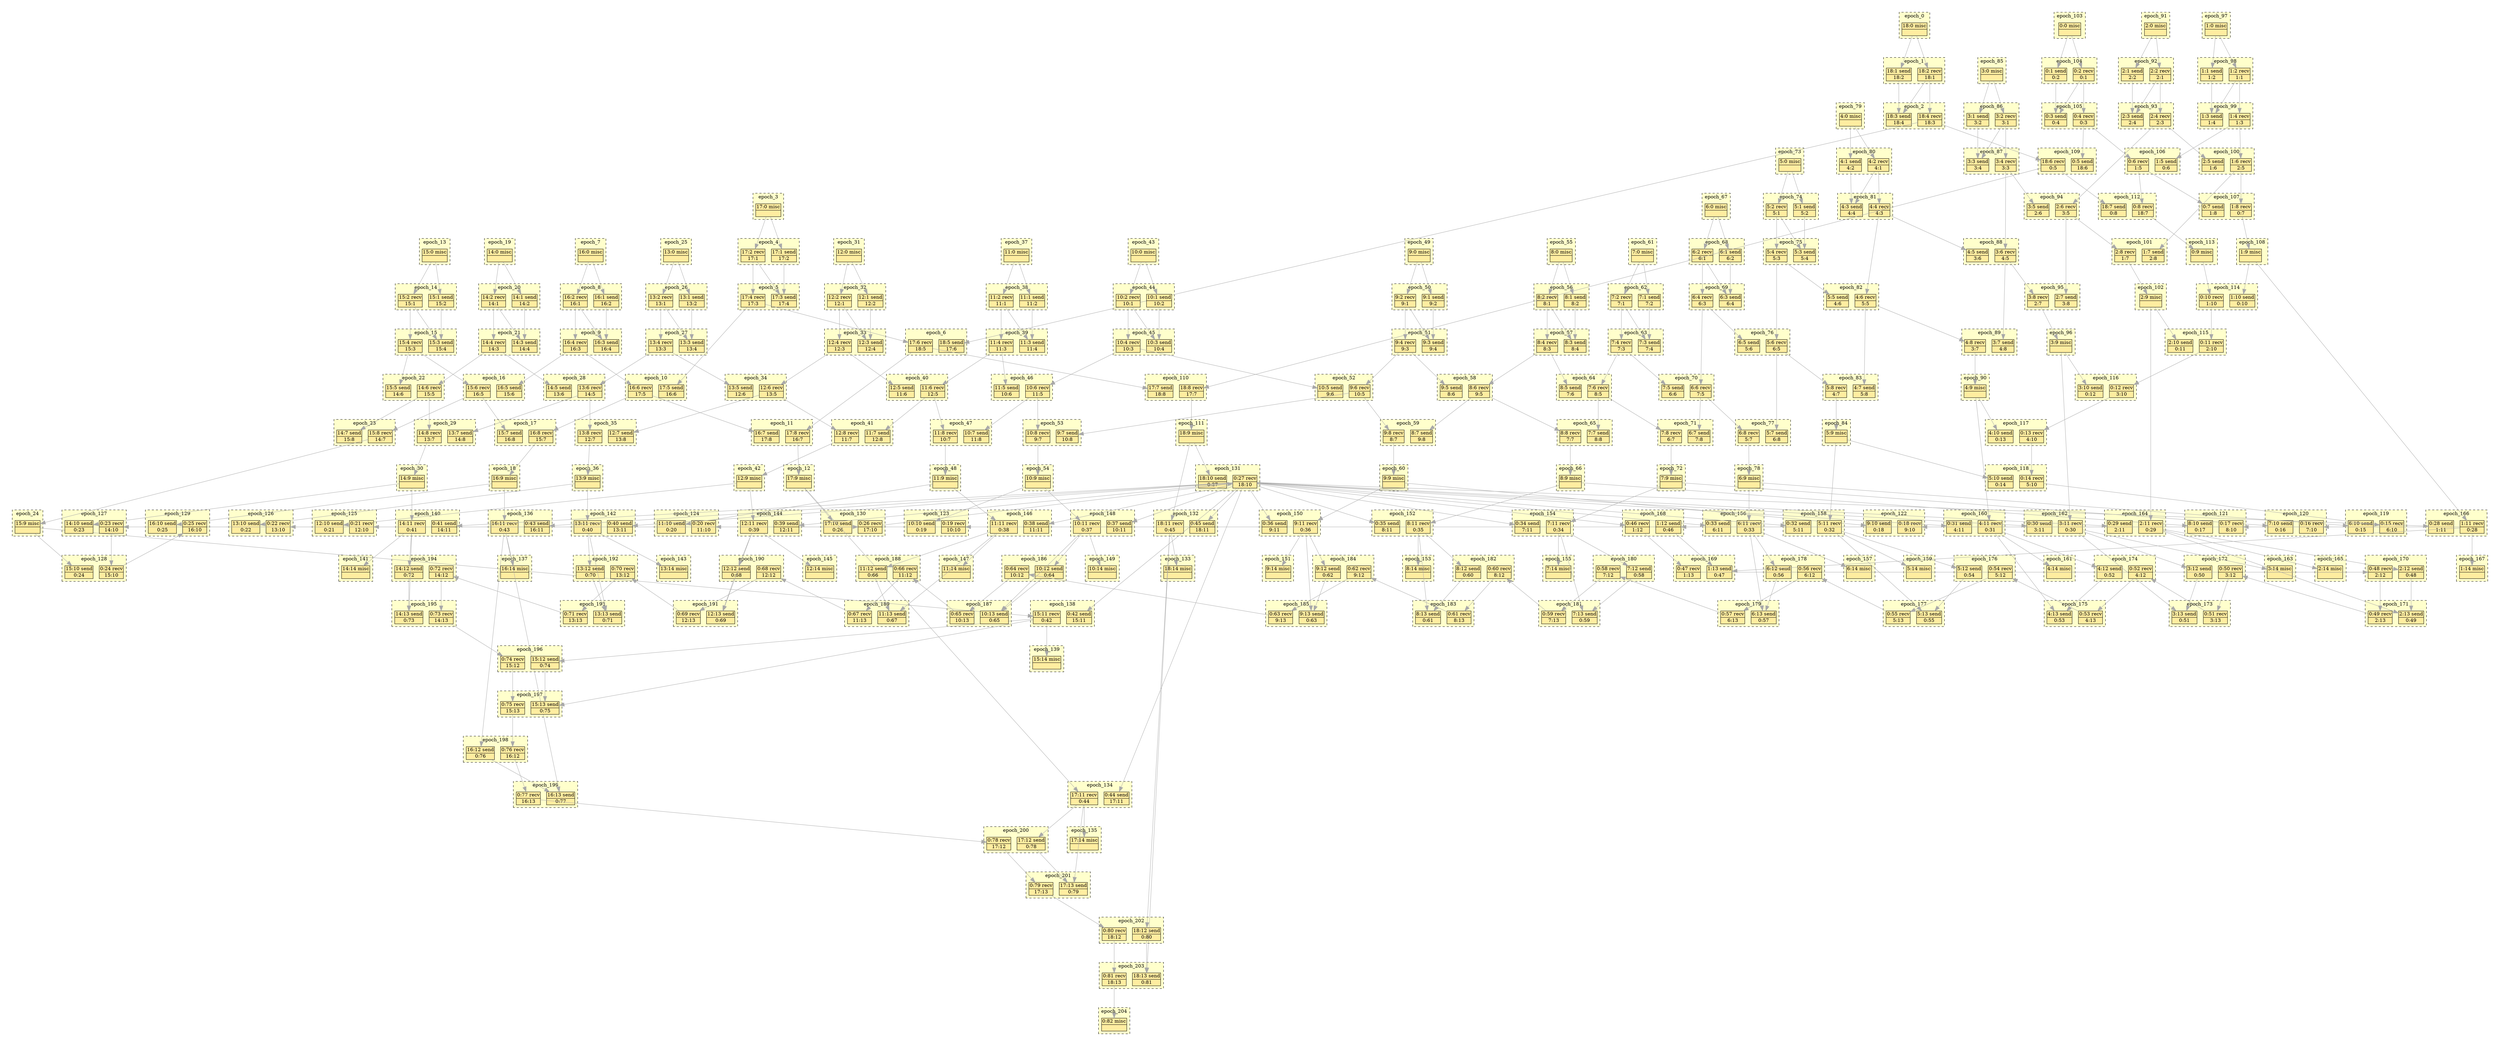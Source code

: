 digraph{node[shape=none margin=0 style=filled colorscheme=ylorrd9 fillcolor=2];compound=true;splines=line;subgraph clusterdummy0_0{style=invis;subgraph clusterdummy0_1{style=invis;subgraph clusterdummy0_2{style=invis;subgraph cluster0{style=dashed;colorscheme=ylorrd9;bgcolor=1;edge[arrowhead=empty];label=epoch_0;338[label=<<table border="0" cellborder="0" cellspacing="0"><tr><td>18:0 misc</td></tr><hr/><tr><td> </td></tr></table>>];}}}}subgraph clusterdummy1_0{style=invis;subgraph clusterdummy1_1{style=invis;subgraph clusterdummy1_2{style=invis;subgraph cluster1{style=dashed;colorscheme=ylorrd9;bgcolor=1;edge[arrowhead=empty];label=epoch_1;339[label=<<table border="0" cellborder="0" cellspacing="0"><tr><td>18:1 send</td></tr><hr/><tr><td> 18:2 </td></tr></table>>];340[label=<<table border="0" cellborder="0" cellspacing="0"><tr><td>18:2 recv</td></tr><hr/><tr><td> 18:1 </td></tr></table>>];}}}}subgraph clusterdummy2_0{style=invis;subgraph clusterdummy2_1{style=invis;subgraph clusterdummy2_2{style=invis;subgraph cluster2{style=dashed;colorscheme=ylorrd9;bgcolor=1;edge[arrowhead=empty];label=epoch_2;341[label=<<table border="0" cellborder="0" cellspacing="0"><tr><td>18:3 send</td></tr><hr/><tr><td> 18:4 </td></tr></table>>];342[label=<<table border="0" cellborder="0" cellspacing="0"><tr><td>18:4 recv</td></tr><hr/><tr><td> 18:3 </td></tr></table>>];}}}}subgraph clusterdummy3_0{style=invis;subgraph clusterdummy3_1{style=invis;subgraph clusterdummy3_2{style=invis;subgraph cluster3{style=dashed;colorscheme=ylorrd9;bgcolor=1;edge[arrowhead=empty];label=epoch_3;323[label=<<table border="0" cellborder="0" cellspacing="0"><tr><td>17:0 misc</td></tr><hr/><tr><td> </td></tr></table>>];}}}}subgraph clusterdummy4_0{style=invis;subgraph clusterdummy4_1{style=invis;subgraph clusterdummy4_2{style=invis;subgraph cluster4{style=dashed;colorscheme=ylorrd9;bgcolor=1;edge[arrowhead=empty];label=epoch_4;324[label=<<table border="0" cellborder="0" cellspacing="0"><tr><td>17:1 send</td></tr><hr/><tr><td> 17:2 </td></tr></table>>];325[label=<<table border="0" cellborder="0" cellspacing="0"><tr><td>17:2 recv</td></tr><hr/><tr><td> 17:1 </td></tr></table>>];}}}}subgraph clusterdummy5_0{style=invis;subgraph clusterdummy5_1{style=invis;subgraph clusterdummy5_2{style=invis;subgraph cluster5{style=dashed;colorscheme=ylorrd9;bgcolor=1;edge[arrowhead=empty];label=epoch_5;326[label=<<table border="0" cellborder="0" cellspacing="0"><tr><td>17:3 send</td></tr><hr/><tr><td> 17:4 </td></tr></table>>];327[label=<<table border="0" cellborder="0" cellspacing="0"><tr><td>17:4 recv</td></tr><hr/><tr><td> 17:3 </td></tr></table>>];}}}}subgraph clusterdummy6_0{style=invis;subgraph clusterdummy6_1{style=invis;subgraph clusterdummy6_2{style=invis;subgraph cluster6{style=dashed;colorscheme=ylorrd9;bgcolor=1;edge[arrowhead=empty];label=epoch_6;329[label=<<table border="0" cellborder="0" cellspacing="0"><tr><td>17:6 recv</td></tr><hr/><tr><td> 18:5 </td></tr></table>>];343[label=<<table border="0" cellborder="0" cellspacing="0"><tr><td>18:5 send</td></tr><hr/><tr><td> 17:6 </td></tr></table>>];}}}}subgraph clusterdummy7_0{style=invis;subgraph clusterdummy7_1{style=invis;subgraph clusterdummy7_2{style=invis;subgraph cluster7{style=dashed;colorscheme=ylorrd9;bgcolor=1;edge[arrowhead=empty];label=epoch_7;308[label=<<table border="0" cellborder="0" cellspacing="0"><tr><td>16:0 misc</td></tr><hr/><tr><td> </td></tr></table>>];}}}}subgraph clusterdummy8_0{style=invis;subgraph clusterdummy8_1{style=invis;subgraph clusterdummy8_2{style=invis;subgraph cluster8{style=dashed;colorscheme=ylorrd9;bgcolor=1;edge[arrowhead=empty];label=epoch_8;309[label=<<table border="0" cellborder="0" cellspacing="0"><tr><td>16:1 send</td></tr><hr/><tr><td> 16:2 </td></tr></table>>];310[label=<<table border="0" cellborder="0" cellspacing="0"><tr><td>16:2 recv</td></tr><hr/><tr><td> 16:1 </td></tr></table>>];}}}}subgraph clusterdummy9_0{style=invis;subgraph clusterdummy9_1{style=invis;subgraph clusterdummy9_2{style=invis;subgraph cluster9{style=dashed;colorscheme=ylorrd9;bgcolor=1;edge[arrowhead=empty];label=epoch_9;311[label=<<table border="0" cellborder="0" cellspacing="0"><tr><td>16:3 send</td></tr><hr/><tr><td> 16:4 </td></tr></table>>];312[label=<<table border="0" cellborder="0" cellspacing="0"><tr><td>16:4 recv</td></tr><hr/><tr><td> 16:3 </td></tr></table>>];}}}}subgraph clusterdummy10_0{style=invis;subgraph clusterdummy10_1{style=invis;subgraph clusterdummy10_2{style=invis;subgraph cluster10{style=dashed;colorscheme=ylorrd9;bgcolor=1;edge[arrowhead=empty];label=epoch_10;314[label=<<table border="0" cellborder="0" cellspacing="0"><tr><td>16:6 recv</td></tr><hr/><tr><td> 17:5 </td></tr></table>>];328[label=<<table border="0" cellborder="0" cellspacing="0"><tr><td>17:5 send</td></tr><hr/><tr><td> 16:6 </td></tr></table>>];}}}}subgraph clusterdummy11_0{style=invis;subgraph clusterdummy11_1{style=invis;subgraph clusterdummy11_2{style=invis;subgraph cluster11{style=dashed;colorscheme=ylorrd9;bgcolor=1;edge[arrowhead=empty];label=epoch_11;315[label=<<table border="0" cellborder="0" cellspacing="0"><tr><td>16:7 send</td></tr><hr/><tr><td> 17:8 </td></tr></table>>];331[label=<<table border="0" cellborder="0" cellspacing="0"><tr><td>17:8 recv</td></tr><hr/><tr><td> 16:7 </td></tr></table>>];}}}}subgraph clusterdummy12_0{style=invis;subgraph clusterdummy12_1{style=invis;subgraph clusterdummy12_2{style=invis;subgraph cluster12{style=dashed;colorscheme=ylorrd9;bgcolor=1;edge[arrowhead=empty];label=epoch_12;332[label=<<table border="0" cellborder="0" cellspacing="0"><tr><td>17:9 misc</td></tr><hr/><tr><td> </td></tr></table>>];}}}}subgraph clusterdummy13_0{style=invis;subgraph clusterdummy13_1{style=invis;subgraph clusterdummy13_2{style=invis;subgraph cluster13{style=dashed;colorscheme=ylorrd9;bgcolor=1;edge[arrowhead=empty];label=epoch_13;293[label=<<table border="0" cellborder="0" cellspacing="0"><tr><td>15:0 misc</td></tr><hr/><tr><td> </td></tr></table>>];}}}}subgraph clusterdummy14_0{style=invis;subgraph clusterdummy14_1{style=invis;subgraph clusterdummy14_2{style=invis;subgraph cluster14{style=dashed;colorscheme=ylorrd9;bgcolor=1;edge[arrowhead=empty];label=epoch_14;294[label=<<table border="0" cellborder="0" cellspacing="0"><tr><td>15:1 send</td></tr><hr/><tr><td> 15:2 </td></tr></table>>];295[label=<<table border="0" cellborder="0" cellspacing="0"><tr><td>15:2 recv</td></tr><hr/><tr><td> 15:1 </td></tr></table>>];}}}}subgraph clusterdummy15_0{style=invis;subgraph clusterdummy15_1{style=invis;subgraph clusterdummy15_2{style=invis;subgraph cluster15{style=dashed;colorscheme=ylorrd9;bgcolor=1;edge[arrowhead=empty];label=epoch_15;296[label=<<table border="0" cellborder="0" cellspacing="0"><tr><td>15:3 send</td></tr><hr/><tr><td> 15:4 </td></tr></table>>];297[label=<<table border="0" cellborder="0" cellspacing="0"><tr><td>15:4 recv</td></tr><hr/><tr><td> 15:3 </td></tr></table>>];}}}}subgraph clusterdummy16_0{style=invis;subgraph clusterdummy16_1{style=invis;subgraph clusterdummy16_2{style=invis;subgraph cluster16{style=dashed;colorscheme=ylorrd9;bgcolor=1;edge[arrowhead=empty];label=epoch_16;299[label=<<table border="0" cellborder="0" cellspacing="0"><tr><td>15:6 recv</td></tr><hr/><tr><td> 16:5 </td></tr></table>>];313[label=<<table border="0" cellborder="0" cellspacing="0"><tr><td>16:5 send</td></tr><hr/><tr><td> 15:6 </td></tr></table>>];}}}}subgraph clusterdummy17_0{style=invis;subgraph clusterdummy17_1{style=invis;subgraph clusterdummy17_2{style=invis;subgraph cluster17{style=dashed;colorscheme=ylorrd9;bgcolor=1;edge[arrowhead=empty];label=epoch_17;300[label=<<table border="0" cellborder="0" cellspacing="0"><tr><td>15:7 send</td></tr><hr/><tr><td> 16:8 </td></tr></table>>];316[label=<<table border="0" cellborder="0" cellspacing="0"><tr><td>16:8 recv</td></tr><hr/><tr><td> 15:7 </td></tr></table>>];}}}}subgraph clusterdummy18_0{style=invis;subgraph clusterdummy18_1{style=invis;subgraph clusterdummy18_2{style=invis;subgraph cluster18{style=dashed;colorscheme=ylorrd9;bgcolor=1;edge[arrowhead=empty];label=epoch_18;317[label=<<table border="0" cellborder="0" cellspacing="0"><tr><td>16:9 misc</td></tr><hr/><tr><td> </td></tr></table>>];}}}}subgraph clusterdummy19_0{style=invis;subgraph clusterdummy19_1{style=invis;subgraph clusterdummy19_2{style=invis;subgraph cluster19{style=dashed;colorscheme=ylorrd9;bgcolor=1;edge[arrowhead=empty];label=epoch_19;278[label=<<table border="0" cellborder="0" cellspacing="0"><tr><td>14:0 misc</td></tr><hr/><tr><td> </td></tr></table>>];}}}}subgraph clusterdummy20_0{style=invis;subgraph clusterdummy20_1{style=invis;subgraph clusterdummy20_2{style=invis;subgraph cluster20{style=dashed;colorscheme=ylorrd9;bgcolor=1;edge[arrowhead=empty];label=epoch_20;279[label=<<table border="0" cellborder="0" cellspacing="0"><tr><td>14:1 send</td></tr><hr/><tr><td> 14:2 </td></tr></table>>];280[label=<<table border="0" cellborder="0" cellspacing="0"><tr><td>14:2 recv</td></tr><hr/><tr><td> 14:1 </td></tr></table>>];}}}}subgraph clusterdummy21_0{style=invis;subgraph clusterdummy21_1{style=invis;subgraph clusterdummy21_2{style=invis;subgraph cluster21{style=dashed;colorscheme=ylorrd9;bgcolor=1;edge[arrowhead=empty];label=epoch_21;281[label=<<table border="0" cellborder="0" cellspacing="0"><tr><td>14:3 send</td></tr><hr/><tr><td> 14:4 </td></tr></table>>];282[label=<<table border="0" cellborder="0" cellspacing="0"><tr><td>14:4 recv</td></tr><hr/><tr><td> 14:3 </td></tr></table>>];}}}}subgraph clusterdummy22_0{style=invis;subgraph clusterdummy22_1{style=invis;subgraph clusterdummy22_2{style=invis;subgraph cluster22{style=dashed;colorscheme=ylorrd9;bgcolor=1;edge[arrowhead=empty];label=epoch_22;284[label=<<table border="0" cellborder="0" cellspacing="0"><tr><td>14:6 recv</td></tr><hr/><tr><td> 15:5 </td></tr></table>>];298[label=<<table border="0" cellborder="0" cellspacing="0"><tr><td>15:5 send</td></tr><hr/><tr><td> 14:6 </td></tr></table>>];}}}}subgraph clusterdummy23_0{style=invis;subgraph clusterdummy23_1{style=invis;subgraph clusterdummy23_2{style=invis;subgraph cluster23{style=dashed;colorscheme=ylorrd9;bgcolor=1;edge[arrowhead=empty];label=epoch_23;285[label=<<table border="0" cellborder="0" cellspacing="0"><tr><td>14:7 send</td></tr><hr/><tr><td> 15:8 </td></tr></table>>];301[label=<<table border="0" cellborder="0" cellspacing="0"><tr><td>15:8 recv</td></tr><hr/><tr><td> 14:7 </td></tr></table>>];}}}}subgraph clusterdummy24_0{style=invis;subgraph clusterdummy24_1{style=invis;subgraph clusterdummy24_2{style=invis;subgraph cluster24{style=dashed;colorscheme=ylorrd9;bgcolor=1;edge[arrowhead=empty];label=epoch_24;302[label=<<table border="0" cellborder="0" cellspacing="0"><tr><td>15:9 misc</td></tr><hr/><tr><td> </td></tr></table>>];}}}}subgraph clusterdummy25_0{style=invis;subgraph clusterdummy25_1{style=invis;subgraph clusterdummy25_2{style=invis;subgraph cluster25{style=dashed;colorscheme=ylorrd9;bgcolor=1;edge[arrowhead=empty];label=epoch_25;263[label=<<table border="0" cellborder="0" cellspacing="0"><tr><td>13:0 misc</td></tr><hr/><tr><td> </td></tr></table>>];}}}}subgraph clusterdummy26_0{style=invis;subgraph clusterdummy26_1{style=invis;subgraph clusterdummy26_2{style=invis;subgraph cluster26{style=dashed;colorscheme=ylorrd9;bgcolor=1;edge[arrowhead=empty];label=epoch_26;264[label=<<table border="0" cellborder="0" cellspacing="0"><tr><td>13:1 send</td></tr><hr/><tr><td> 13:2 </td></tr></table>>];265[label=<<table border="0" cellborder="0" cellspacing="0"><tr><td>13:2 recv</td></tr><hr/><tr><td> 13:1 </td></tr></table>>];}}}}subgraph clusterdummy27_0{style=invis;subgraph clusterdummy27_1{style=invis;subgraph clusterdummy27_2{style=invis;subgraph cluster27{style=dashed;colorscheme=ylorrd9;bgcolor=1;edge[arrowhead=empty];label=epoch_27;266[label=<<table border="0" cellborder="0" cellspacing="0"><tr><td>13:3 send</td></tr><hr/><tr><td> 13:4 </td></tr></table>>];267[label=<<table border="0" cellborder="0" cellspacing="0"><tr><td>13:4 recv</td></tr><hr/><tr><td> 13:3 </td></tr></table>>];}}}}subgraph clusterdummy28_0{style=invis;subgraph clusterdummy28_1{style=invis;subgraph clusterdummy28_2{style=invis;subgraph cluster28{style=dashed;colorscheme=ylorrd9;bgcolor=1;edge[arrowhead=empty];label=epoch_28;269[label=<<table border="0" cellborder="0" cellspacing="0"><tr><td>13:6 recv</td></tr><hr/><tr><td> 14:5 </td></tr></table>>];283[label=<<table border="0" cellborder="0" cellspacing="0"><tr><td>14:5 send</td></tr><hr/><tr><td> 13:6 </td></tr></table>>];}}}}subgraph clusterdummy29_0{style=invis;subgraph clusterdummy29_1{style=invis;subgraph clusterdummy29_2{style=invis;subgraph cluster29{style=dashed;colorscheme=ylorrd9;bgcolor=1;edge[arrowhead=empty];label=epoch_29;270[label=<<table border="0" cellborder="0" cellspacing="0"><tr><td>13:7 send</td></tr><hr/><tr><td> 14:8 </td></tr></table>>];286[label=<<table border="0" cellborder="0" cellspacing="0"><tr><td>14:8 recv</td></tr><hr/><tr><td> 13:7 </td></tr></table>>];}}}}subgraph clusterdummy30_0{style=invis;subgraph clusterdummy30_1{style=invis;subgraph clusterdummy30_2{style=invis;subgraph cluster30{style=dashed;colorscheme=ylorrd9;bgcolor=1;edge[arrowhead=empty];label=epoch_30;287[label=<<table border="0" cellborder="0" cellspacing="0"><tr><td>14:9 misc</td></tr><hr/><tr><td> </td></tr></table>>];}}}}subgraph clusterdummy31_0{style=invis;subgraph clusterdummy31_1{style=invis;subgraph clusterdummy31_2{style=invis;subgraph cluster31{style=dashed;colorscheme=ylorrd9;bgcolor=1;edge[arrowhead=empty];label=epoch_31;248[label=<<table border="0" cellborder="0" cellspacing="0"><tr><td>12:0 misc</td></tr><hr/><tr><td> </td></tr></table>>];}}}}subgraph clusterdummy32_0{style=invis;subgraph clusterdummy32_1{style=invis;subgraph clusterdummy32_2{style=invis;subgraph cluster32{style=dashed;colorscheme=ylorrd9;bgcolor=1;edge[arrowhead=empty];label=epoch_32;249[label=<<table border="0" cellborder="0" cellspacing="0"><tr><td>12:1 send</td></tr><hr/><tr><td> 12:2 </td></tr></table>>];250[label=<<table border="0" cellborder="0" cellspacing="0"><tr><td>12:2 recv</td></tr><hr/><tr><td> 12:1 </td></tr></table>>];}}}}subgraph clusterdummy33_0{style=invis;subgraph clusterdummy33_1{style=invis;subgraph clusterdummy33_2{style=invis;subgraph cluster33{style=dashed;colorscheme=ylorrd9;bgcolor=1;edge[arrowhead=empty];label=epoch_33;251[label=<<table border="0" cellborder="0" cellspacing="0"><tr><td>12:3 send</td></tr><hr/><tr><td> 12:4 </td></tr></table>>];252[label=<<table border="0" cellborder="0" cellspacing="0"><tr><td>12:4 recv</td></tr><hr/><tr><td> 12:3 </td></tr></table>>];}}}}subgraph clusterdummy34_0{style=invis;subgraph clusterdummy34_1{style=invis;subgraph clusterdummy34_2{style=invis;subgraph cluster34{style=dashed;colorscheme=ylorrd9;bgcolor=1;edge[arrowhead=empty];label=epoch_34;254[label=<<table border="0" cellborder="0" cellspacing="0"><tr><td>12:6 recv</td></tr><hr/><tr><td> 13:5 </td></tr></table>>];268[label=<<table border="0" cellborder="0" cellspacing="0"><tr><td>13:5 send</td></tr><hr/><tr><td> 12:6 </td></tr></table>>];}}}}subgraph clusterdummy35_0{style=invis;subgraph clusterdummy35_1{style=invis;subgraph clusterdummy35_2{style=invis;subgraph cluster35{style=dashed;colorscheme=ylorrd9;bgcolor=1;edge[arrowhead=empty];label=epoch_35;255[label=<<table border="0" cellborder="0" cellspacing="0"><tr><td>12:7 send</td></tr><hr/><tr><td> 13:8 </td></tr></table>>];271[label=<<table border="0" cellborder="0" cellspacing="0"><tr><td>13:8 recv</td></tr><hr/><tr><td> 12:7 </td></tr></table>>];}}}}subgraph clusterdummy36_0{style=invis;subgraph clusterdummy36_1{style=invis;subgraph clusterdummy36_2{style=invis;subgraph cluster36{style=dashed;colorscheme=ylorrd9;bgcolor=1;edge[arrowhead=empty];label=epoch_36;272[label=<<table border="0" cellborder="0" cellspacing="0"><tr><td>13:9 misc</td></tr><hr/><tr><td> </td></tr></table>>];}}}}subgraph clusterdummy37_0{style=invis;subgraph clusterdummy37_1{style=invis;subgraph clusterdummy37_2{style=invis;subgraph cluster37{style=dashed;colorscheme=ylorrd9;bgcolor=1;edge[arrowhead=empty];label=epoch_37;233[label=<<table border="0" cellborder="0" cellspacing="0"><tr><td>11:0 misc</td></tr><hr/><tr><td> </td></tr></table>>];}}}}subgraph clusterdummy38_0{style=invis;subgraph clusterdummy38_1{style=invis;subgraph clusterdummy38_2{style=invis;subgraph cluster38{style=dashed;colorscheme=ylorrd9;bgcolor=1;edge[arrowhead=empty];label=epoch_38;234[label=<<table border="0" cellborder="0" cellspacing="0"><tr><td>11:1 send</td></tr><hr/><tr><td> 11:2 </td></tr></table>>];235[label=<<table border="0" cellborder="0" cellspacing="0"><tr><td>11:2 recv</td></tr><hr/><tr><td> 11:1 </td></tr></table>>];}}}}subgraph clusterdummy39_0{style=invis;subgraph clusterdummy39_1{style=invis;subgraph clusterdummy39_2{style=invis;subgraph cluster39{style=dashed;colorscheme=ylorrd9;bgcolor=1;edge[arrowhead=empty];label=epoch_39;236[label=<<table border="0" cellborder="0" cellspacing="0"><tr><td>11:3 send</td></tr><hr/><tr><td> 11:4 </td></tr></table>>];237[label=<<table border="0" cellborder="0" cellspacing="0"><tr><td>11:4 recv</td></tr><hr/><tr><td> 11:3 </td></tr></table>>];}}}}subgraph clusterdummy40_0{style=invis;subgraph clusterdummy40_1{style=invis;subgraph clusterdummy40_2{style=invis;subgraph cluster40{style=dashed;colorscheme=ylorrd9;bgcolor=1;edge[arrowhead=empty];label=epoch_40;239[label=<<table border="0" cellborder="0" cellspacing="0"><tr><td>11:6 recv</td></tr><hr/><tr><td> 12:5 </td></tr></table>>];253[label=<<table border="0" cellborder="0" cellspacing="0"><tr><td>12:5 send</td></tr><hr/><tr><td> 11:6 </td></tr></table>>];}}}}subgraph clusterdummy41_0{style=invis;subgraph clusterdummy41_1{style=invis;subgraph clusterdummy41_2{style=invis;subgraph cluster41{style=dashed;colorscheme=ylorrd9;bgcolor=1;edge[arrowhead=empty];label=epoch_41;240[label=<<table border="0" cellborder="0" cellspacing="0"><tr><td>11:7 send</td></tr><hr/><tr><td> 12:8 </td></tr></table>>];256[label=<<table border="0" cellborder="0" cellspacing="0"><tr><td>12:8 recv</td></tr><hr/><tr><td> 11:7 </td></tr></table>>];}}}}subgraph clusterdummy42_0{style=invis;subgraph clusterdummy42_1{style=invis;subgraph clusterdummy42_2{style=invis;subgraph cluster42{style=dashed;colorscheme=ylorrd9;bgcolor=1;edge[arrowhead=empty];label=epoch_42;257[label=<<table border="0" cellborder="0" cellspacing="0"><tr><td>12:9 misc</td></tr><hr/><tr><td> </td></tr></table>>];}}}}subgraph clusterdummy43_0{style=invis;subgraph clusterdummy43_1{style=invis;subgraph clusterdummy43_2{style=invis;subgraph cluster43{style=dashed;colorscheme=ylorrd9;bgcolor=1;edge[arrowhead=empty];label=epoch_43;218[label=<<table border="0" cellborder="0" cellspacing="0"><tr><td>10:0 misc</td></tr><hr/><tr><td> </td></tr></table>>];}}}}subgraph clusterdummy44_0{style=invis;subgraph clusterdummy44_1{style=invis;subgraph clusterdummy44_2{style=invis;subgraph cluster44{style=dashed;colorscheme=ylorrd9;bgcolor=1;edge[arrowhead=empty];label=epoch_44;219[label=<<table border="0" cellborder="0" cellspacing="0"><tr><td>10:1 send</td></tr><hr/><tr><td> 10:2 </td></tr></table>>];220[label=<<table border="0" cellborder="0" cellspacing="0"><tr><td>10:2 recv</td></tr><hr/><tr><td> 10:1 </td></tr></table>>];}}}}subgraph clusterdummy45_0{style=invis;subgraph clusterdummy45_1{style=invis;subgraph clusterdummy45_2{style=invis;subgraph cluster45{style=dashed;colorscheme=ylorrd9;bgcolor=1;edge[arrowhead=empty];label=epoch_45;221[label=<<table border="0" cellborder="0" cellspacing="0"><tr><td>10:3 send</td></tr><hr/><tr><td> 10:4 </td></tr></table>>];222[label=<<table border="0" cellborder="0" cellspacing="0"><tr><td>10:4 recv</td></tr><hr/><tr><td> 10:3 </td></tr></table>>];}}}}subgraph clusterdummy46_0{style=invis;subgraph clusterdummy46_1{style=invis;subgraph clusterdummy46_2{style=invis;subgraph cluster46{style=dashed;colorscheme=ylorrd9;bgcolor=1;edge[arrowhead=empty];label=epoch_46;224[label=<<table border="0" cellborder="0" cellspacing="0"><tr><td>10:6 recv</td></tr><hr/><tr><td> 11:5 </td></tr></table>>];238[label=<<table border="0" cellborder="0" cellspacing="0"><tr><td>11:5 send</td></tr><hr/><tr><td> 10:6 </td></tr></table>>];}}}}subgraph clusterdummy47_0{style=invis;subgraph clusterdummy47_1{style=invis;subgraph clusterdummy47_2{style=invis;subgraph cluster47{style=dashed;colorscheme=ylorrd9;bgcolor=1;edge[arrowhead=empty];label=epoch_47;225[label=<<table border="0" cellborder="0" cellspacing="0"><tr><td>10:7 send</td></tr><hr/><tr><td> 11:8 </td></tr></table>>];241[label=<<table border="0" cellborder="0" cellspacing="0"><tr><td>11:8 recv</td></tr><hr/><tr><td> 10:7 </td></tr></table>>];}}}}subgraph clusterdummy48_0{style=invis;subgraph clusterdummy48_1{style=invis;subgraph clusterdummy48_2{style=invis;subgraph cluster48{style=dashed;colorscheme=ylorrd9;bgcolor=1;edge[arrowhead=empty];label=epoch_48;242[label=<<table border="0" cellborder="0" cellspacing="0"><tr><td>11:9 misc</td></tr><hr/><tr><td> </td></tr></table>>];}}}}subgraph clusterdummy49_0{style=invis;subgraph clusterdummy49_1{style=invis;subgraph clusterdummy49_2{style=invis;subgraph cluster49{style=dashed;colorscheme=ylorrd9;bgcolor=1;edge[arrowhead=empty];label=epoch_49;203[label=<<table border="0" cellborder="0" cellspacing="0"><tr><td>9:0 misc</td></tr><hr/><tr><td> </td></tr></table>>];}}}}subgraph clusterdummy50_0{style=invis;subgraph clusterdummy50_1{style=invis;subgraph clusterdummy50_2{style=invis;subgraph cluster50{style=dashed;colorscheme=ylorrd9;bgcolor=1;edge[arrowhead=empty];label=epoch_50;204[label=<<table border="0" cellborder="0" cellspacing="0"><tr><td>9:1 send</td></tr><hr/><tr><td> 9:2 </td></tr></table>>];205[label=<<table border="0" cellborder="0" cellspacing="0"><tr><td>9:2 recv</td></tr><hr/><tr><td> 9:1 </td></tr></table>>];}}}}subgraph clusterdummy51_0{style=invis;subgraph clusterdummy51_1{style=invis;subgraph clusterdummy51_2{style=invis;subgraph cluster51{style=dashed;colorscheme=ylorrd9;bgcolor=1;edge[arrowhead=empty];label=epoch_51;206[label=<<table border="0" cellborder="0" cellspacing="0"><tr><td>9:3 send</td></tr><hr/><tr><td> 9:4 </td></tr></table>>];207[label=<<table border="0" cellborder="0" cellspacing="0"><tr><td>9:4 recv</td></tr><hr/><tr><td> 9:3 </td></tr></table>>];}}}}subgraph clusterdummy52_0{style=invis;subgraph clusterdummy52_1{style=invis;subgraph clusterdummy52_2{style=invis;subgraph cluster52{style=dashed;colorscheme=ylorrd9;bgcolor=1;edge[arrowhead=empty];label=epoch_52;209[label=<<table border="0" cellborder="0" cellspacing="0"><tr><td>9:6 recv</td></tr><hr/><tr><td> 10:5 </td></tr></table>>];223[label=<<table border="0" cellborder="0" cellspacing="0"><tr><td>10:5 send</td></tr><hr/><tr><td> 9:6 </td></tr></table>>];}}}}subgraph clusterdummy53_0{style=invis;subgraph clusterdummy53_1{style=invis;subgraph clusterdummy53_2{style=invis;subgraph cluster53{style=dashed;colorscheme=ylorrd9;bgcolor=1;edge[arrowhead=empty];label=epoch_53;210[label=<<table border="0" cellborder="0" cellspacing="0"><tr><td>9:7 send</td></tr><hr/><tr><td> 10:8 </td></tr></table>>];226[label=<<table border="0" cellborder="0" cellspacing="0"><tr><td>10:8 recv</td></tr><hr/><tr><td> 9:7 </td></tr></table>>];}}}}subgraph clusterdummy54_0{style=invis;subgraph clusterdummy54_1{style=invis;subgraph clusterdummy54_2{style=invis;subgraph cluster54{style=dashed;colorscheme=ylorrd9;bgcolor=1;edge[arrowhead=empty];label=epoch_54;227[label=<<table border="0" cellborder="0" cellspacing="0"><tr><td>10:9 misc</td></tr><hr/><tr><td> </td></tr></table>>];}}}}subgraph clusterdummy55_0{style=invis;subgraph clusterdummy55_1{style=invis;subgraph clusterdummy55_2{style=invis;subgraph cluster55{style=dashed;colorscheme=ylorrd9;bgcolor=1;edge[arrowhead=empty];label=epoch_55;188[label=<<table border="0" cellborder="0" cellspacing="0"><tr><td>8:0 misc</td></tr><hr/><tr><td> </td></tr></table>>];}}}}subgraph clusterdummy56_0{style=invis;subgraph clusterdummy56_1{style=invis;subgraph clusterdummy56_2{style=invis;subgraph cluster56{style=dashed;colorscheme=ylorrd9;bgcolor=1;edge[arrowhead=empty];label=epoch_56;189[label=<<table border="0" cellborder="0" cellspacing="0"><tr><td>8:1 send</td></tr><hr/><tr><td> 8:2 </td></tr></table>>];190[label=<<table border="0" cellborder="0" cellspacing="0"><tr><td>8:2 recv</td></tr><hr/><tr><td> 8:1 </td></tr></table>>];}}}}subgraph clusterdummy57_0{style=invis;subgraph clusterdummy57_1{style=invis;subgraph clusterdummy57_2{style=invis;subgraph cluster57{style=dashed;colorscheme=ylorrd9;bgcolor=1;edge[arrowhead=empty];label=epoch_57;191[label=<<table border="0" cellborder="0" cellspacing="0"><tr><td>8:3 send</td></tr><hr/><tr><td> 8:4 </td></tr></table>>];192[label=<<table border="0" cellborder="0" cellspacing="0"><tr><td>8:4 recv</td></tr><hr/><tr><td> 8:3 </td></tr></table>>];}}}}subgraph clusterdummy58_0{style=invis;subgraph clusterdummy58_1{style=invis;subgraph clusterdummy58_2{style=invis;subgraph cluster58{style=dashed;colorscheme=ylorrd9;bgcolor=1;edge[arrowhead=empty];label=epoch_58;194[label=<<table border="0" cellborder="0" cellspacing="0"><tr><td>8:6 recv</td></tr><hr/><tr><td> 9:5 </td></tr></table>>];208[label=<<table border="0" cellborder="0" cellspacing="0"><tr><td>9:5 send</td></tr><hr/><tr><td> 8:6 </td></tr></table>>];}}}}subgraph clusterdummy59_0{style=invis;subgraph clusterdummy59_1{style=invis;subgraph clusterdummy59_2{style=invis;subgraph cluster59{style=dashed;colorscheme=ylorrd9;bgcolor=1;edge[arrowhead=empty];label=epoch_59;195[label=<<table border="0" cellborder="0" cellspacing="0"><tr><td>8:7 send</td></tr><hr/><tr><td> 9:8 </td></tr></table>>];211[label=<<table border="0" cellborder="0" cellspacing="0"><tr><td>9:8 recv</td></tr><hr/><tr><td> 8:7 </td></tr></table>>];}}}}subgraph clusterdummy60_0{style=invis;subgraph clusterdummy60_1{style=invis;subgraph clusterdummy60_2{style=invis;subgraph cluster60{style=dashed;colorscheme=ylorrd9;bgcolor=1;edge[arrowhead=empty];label=epoch_60;212[label=<<table border="0" cellborder="0" cellspacing="0"><tr><td>9:9 misc</td></tr><hr/><tr><td> </td></tr></table>>];}}}}subgraph clusterdummy61_0{style=invis;subgraph clusterdummy61_1{style=invis;subgraph clusterdummy61_2{style=invis;subgraph cluster61{style=dashed;colorscheme=ylorrd9;bgcolor=1;edge[arrowhead=empty];label=epoch_61;173[label=<<table border="0" cellborder="0" cellspacing="0"><tr><td>7:0 misc</td></tr><hr/><tr><td> </td></tr></table>>];}}}}subgraph clusterdummy62_0{style=invis;subgraph clusterdummy62_1{style=invis;subgraph clusterdummy62_2{style=invis;subgraph cluster62{style=dashed;colorscheme=ylorrd9;bgcolor=1;edge[arrowhead=empty];label=epoch_62;174[label=<<table border="0" cellborder="0" cellspacing="0"><tr><td>7:1 send</td></tr><hr/><tr><td> 7:2 </td></tr></table>>];175[label=<<table border="0" cellborder="0" cellspacing="0"><tr><td>7:2 recv</td></tr><hr/><tr><td> 7:1 </td></tr></table>>];}}}}subgraph clusterdummy63_0{style=invis;subgraph clusterdummy63_1{style=invis;subgraph clusterdummy63_2{style=invis;subgraph cluster63{style=dashed;colorscheme=ylorrd9;bgcolor=1;edge[arrowhead=empty];label=epoch_63;176[label=<<table border="0" cellborder="0" cellspacing="0"><tr><td>7:3 send</td></tr><hr/><tr><td> 7:4 </td></tr></table>>];177[label=<<table border="0" cellborder="0" cellspacing="0"><tr><td>7:4 recv</td></tr><hr/><tr><td> 7:3 </td></tr></table>>];}}}}subgraph clusterdummy64_0{style=invis;subgraph clusterdummy64_1{style=invis;subgraph clusterdummy64_2{style=invis;subgraph cluster64{style=dashed;colorscheme=ylorrd9;bgcolor=1;edge[arrowhead=empty];label=epoch_64;179[label=<<table border="0" cellborder="0" cellspacing="0"><tr><td>7:6 recv</td></tr><hr/><tr><td> 8:5 </td></tr></table>>];193[label=<<table border="0" cellborder="0" cellspacing="0"><tr><td>8:5 send</td></tr><hr/><tr><td> 7:6 </td></tr></table>>];}}}}subgraph clusterdummy65_0{style=invis;subgraph clusterdummy65_1{style=invis;subgraph clusterdummy65_2{style=invis;subgraph cluster65{style=dashed;colorscheme=ylorrd9;bgcolor=1;edge[arrowhead=empty];label=epoch_65;180[label=<<table border="0" cellborder="0" cellspacing="0"><tr><td>7:7 send</td></tr><hr/><tr><td> 8:8 </td></tr></table>>];196[label=<<table border="0" cellborder="0" cellspacing="0"><tr><td>8:8 recv</td></tr><hr/><tr><td> 7:7 </td></tr></table>>];}}}}subgraph clusterdummy66_0{style=invis;subgraph clusterdummy66_1{style=invis;subgraph clusterdummy66_2{style=invis;subgraph cluster66{style=dashed;colorscheme=ylorrd9;bgcolor=1;edge[arrowhead=empty];label=epoch_66;197[label=<<table border="0" cellborder="0" cellspacing="0"><tr><td>8:9 misc</td></tr><hr/><tr><td> </td></tr></table>>];}}}}subgraph clusterdummy67_0{style=invis;subgraph clusterdummy67_1{style=invis;subgraph clusterdummy67_2{style=invis;subgraph cluster67{style=dashed;colorscheme=ylorrd9;bgcolor=1;edge[arrowhead=empty];label=epoch_67;158[label=<<table border="0" cellborder="0" cellspacing="0"><tr><td>6:0 misc</td></tr><hr/><tr><td> </td></tr></table>>];}}}}subgraph clusterdummy68_0{style=invis;subgraph clusterdummy68_1{style=invis;subgraph clusterdummy68_2{style=invis;subgraph cluster68{style=dashed;colorscheme=ylorrd9;bgcolor=1;edge[arrowhead=empty];label=epoch_68;159[label=<<table border="0" cellborder="0" cellspacing="0"><tr><td>6:1 send</td></tr><hr/><tr><td> 6:2 </td></tr></table>>];160[label=<<table border="0" cellborder="0" cellspacing="0"><tr><td>6:2 recv</td></tr><hr/><tr><td> 6:1 </td></tr></table>>];}}}}subgraph clusterdummy69_0{style=invis;subgraph clusterdummy69_1{style=invis;subgraph clusterdummy69_2{style=invis;subgraph cluster69{style=dashed;colorscheme=ylorrd9;bgcolor=1;edge[arrowhead=empty];label=epoch_69;161[label=<<table border="0" cellborder="0" cellspacing="0"><tr><td>6:3 send</td></tr><hr/><tr><td> 6:4 </td></tr></table>>];162[label=<<table border="0" cellborder="0" cellspacing="0"><tr><td>6:4 recv</td></tr><hr/><tr><td> 6:3 </td></tr></table>>];}}}}subgraph clusterdummy70_0{style=invis;subgraph clusterdummy70_1{style=invis;subgraph clusterdummy70_2{style=invis;subgraph cluster70{style=dashed;colorscheme=ylorrd9;bgcolor=1;edge[arrowhead=empty];label=epoch_70;164[label=<<table border="0" cellborder="0" cellspacing="0"><tr><td>6:6 recv</td></tr><hr/><tr><td> 7:5 </td></tr></table>>];178[label=<<table border="0" cellborder="0" cellspacing="0"><tr><td>7:5 send</td></tr><hr/><tr><td> 6:6 </td></tr></table>>];}}}}subgraph clusterdummy71_0{style=invis;subgraph clusterdummy71_1{style=invis;subgraph clusterdummy71_2{style=invis;subgraph cluster71{style=dashed;colorscheme=ylorrd9;bgcolor=1;edge[arrowhead=empty];label=epoch_71;165[label=<<table border="0" cellborder="0" cellspacing="0"><tr><td>6:7 send</td></tr><hr/><tr><td> 7:8 </td></tr></table>>];181[label=<<table border="0" cellborder="0" cellspacing="0"><tr><td>7:8 recv</td></tr><hr/><tr><td> 6:7 </td></tr></table>>];}}}}subgraph clusterdummy72_0{style=invis;subgraph clusterdummy72_1{style=invis;subgraph clusterdummy72_2{style=invis;subgraph cluster72{style=dashed;colorscheme=ylorrd9;bgcolor=1;edge[arrowhead=empty];label=epoch_72;182[label=<<table border="0" cellborder="0" cellspacing="0"><tr><td>7:9 misc</td></tr><hr/><tr><td> </td></tr></table>>];}}}}subgraph clusterdummy73_0{style=invis;subgraph clusterdummy73_1{style=invis;subgraph clusterdummy73_2{style=invis;subgraph cluster73{style=dashed;colorscheme=ylorrd9;bgcolor=1;edge[arrowhead=empty];label=epoch_73;143[label=<<table border="0" cellborder="0" cellspacing="0"><tr><td>5:0 misc</td></tr><hr/><tr><td> </td></tr></table>>];}}}}subgraph clusterdummy74_0{style=invis;subgraph clusterdummy74_1{style=invis;subgraph clusterdummy74_2{style=invis;subgraph cluster74{style=dashed;colorscheme=ylorrd9;bgcolor=1;edge[arrowhead=empty];label=epoch_74;144[label=<<table border="0" cellborder="0" cellspacing="0"><tr><td>5:1 send</td></tr><hr/><tr><td> 5:2 </td></tr></table>>];145[label=<<table border="0" cellborder="0" cellspacing="0"><tr><td>5:2 recv</td></tr><hr/><tr><td> 5:1 </td></tr></table>>];}}}}subgraph clusterdummy75_0{style=invis;subgraph clusterdummy75_1{style=invis;subgraph clusterdummy75_2{style=invis;subgraph cluster75{style=dashed;colorscheme=ylorrd9;bgcolor=1;edge[arrowhead=empty];label=epoch_75;146[label=<<table border="0" cellborder="0" cellspacing="0"><tr><td>5:3 send</td></tr><hr/><tr><td> 5:4 </td></tr></table>>];147[label=<<table border="0" cellborder="0" cellspacing="0"><tr><td>5:4 recv</td></tr><hr/><tr><td> 5:3 </td></tr></table>>];}}}}subgraph clusterdummy76_0{style=invis;subgraph clusterdummy76_1{style=invis;subgraph clusterdummy76_2{style=invis;subgraph cluster76{style=dashed;colorscheme=ylorrd9;bgcolor=1;edge[arrowhead=empty];label=epoch_76;149[label=<<table border="0" cellborder="0" cellspacing="0"><tr><td>5:6 recv</td></tr><hr/><tr><td> 6:5 </td></tr></table>>];163[label=<<table border="0" cellborder="0" cellspacing="0"><tr><td>6:5 send</td></tr><hr/><tr><td> 5:6 </td></tr></table>>];}}}}subgraph clusterdummy77_0{style=invis;subgraph clusterdummy77_1{style=invis;subgraph clusterdummy77_2{style=invis;subgraph cluster77{style=dashed;colorscheme=ylorrd9;bgcolor=1;edge[arrowhead=empty];label=epoch_77;150[label=<<table border="0" cellborder="0" cellspacing="0"><tr><td>5:7 send</td></tr><hr/><tr><td> 6:8 </td></tr></table>>];166[label=<<table border="0" cellborder="0" cellspacing="0"><tr><td>6:8 recv</td></tr><hr/><tr><td> 5:7 </td></tr></table>>];}}}}subgraph clusterdummy78_0{style=invis;subgraph clusterdummy78_1{style=invis;subgraph clusterdummy78_2{style=invis;subgraph cluster78{style=dashed;colorscheme=ylorrd9;bgcolor=1;edge[arrowhead=empty];label=epoch_78;167[label=<<table border="0" cellborder="0" cellspacing="0"><tr><td>6:9 misc</td></tr><hr/><tr><td> </td></tr></table>>];}}}}subgraph clusterdummy79_0{style=invis;subgraph clusterdummy79_1{style=invis;subgraph clusterdummy79_2{style=invis;subgraph cluster79{style=dashed;colorscheme=ylorrd9;bgcolor=1;edge[arrowhead=empty];label=epoch_79;128[label=<<table border="0" cellborder="0" cellspacing="0"><tr><td>4:0 misc</td></tr><hr/><tr><td> </td></tr></table>>];}}}}subgraph clusterdummy80_0{style=invis;subgraph clusterdummy80_1{style=invis;subgraph clusterdummy80_2{style=invis;subgraph cluster80{style=dashed;colorscheme=ylorrd9;bgcolor=1;edge[arrowhead=empty];label=epoch_80;129[label=<<table border="0" cellborder="0" cellspacing="0"><tr><td>4:1 send</td></tr><hr/><tr><td> 4:2 </td></tr></table>>];130[label=<<table border="0" cellborder="0" cellspacing="0"><tr><td>4:2 recv</td></tr><hr/><tr><td> 4:1 </td></tr></table>>];}}}}subgraph clusterdummy81_0{style=invis;subgraph clusterdummy81_1{style=invis;subgraph clusterdummy81_2{style=invis;subgraph cluster81{style=dashed;colorscheme=ylorrd9;bgcolor=1;edge[arrowhead=empty];label=epoch_81;131[label=<<table border="0" cellborder="0" cellspacing="0"><tr><td>4:3 send</td></tr><hr/><tr><td> 4:4 </td></tr></table>>];132[label=<<table border="0" cellborder="0" cellspacing="0"><tr><td>4:4 recv</td></tr><hr/><tr><td> 4:3 </td></tr></table>>];}}}}subgraph clusterdummy82_0{style=invis;subgraph clusterdummy82_1{style=invis;subgraph clusterdummy82_2{style=invis;subgraph cluster82{style=dashed;colorscheme=ylorrd9;bgcolor=1;edge[arrowhead=empty];label=epoch_82;134[label=<<table border="0" cellborder="0" cellspacing="0"><tr><td>4:6 recv</td></tr><hr/><tr><td> 5:5 </td></tr></table>>];148[label=<<table border="0" cellborder="0" cellspacing="0"><tr><td>5:5 send</td></tr><hr/><tr><td> 4:6 </td></tr></table>>];}}}}subgraph clusterdummy83_0{style=invis;subgraph clusterdummy83_1{style=invis;subgraph clusterdummy83_2{style=invis;subgraph cluster83{style=dashed;colorscheme=ylorrd9;bgcolor=1;edge[arrowhead=empty];label=epoch_83;135[label=<<table border="0" cellborder="0" cellspacing="0"><tr><td>4:7 send</td></tr><hr/><tr><td> 5:8 </td></tr></table>>];151[label=<<table border="0" cellborder="0" cellspacing="0"><tr><td>5:8 recv</td></tr><hr/><tr><td> 4:7 </td></tr></table>>];}}}}subgraph clusterdummy84_0{style=invis;subgraph clusterdummy84_1{style=invis;subgraph clusterdummy84_2{style=invis;subgraph cluster84{style=dashed;colorscheme=ylorrd9;bgcolor=1;edge[arrowhead=empty];label=epoch_84;152[label=<<table border="0" cellborder="0" cellspacing="0"><tr><td>5:9 misc</td></tr><hr/><tr><td> </td></tr></table>>];}}}}subgraph clusterdummy85_0{style=invis;subgraph clusterdummy85_1{style=invis;subgraph clusterdummy85_2{style=invis;subgraph cluster85{style=dashed;colorscheme=ylorrd9;bgcolor=1;edge[arrowhead=empty];label=epoch_85;113[label=<<table border="0" cellborder="0" cellspacing="0"><tr><td>3:0 misc</td></tr><hr/><tr><td> </td></tr></table>>];}}}}subgraph clusterdummy86_0{style=invis;subgraph clusterdummy86_1{style=invis;subgraph clusterdummy86_2{style=invis;subgraph cluster86{style=dashed;colorscheme=ylorrd9;bgcolor=1;edge[arrowhead=empty];label=epoch_86;114[label=<<table border="0" cellborder="0" cellspacing="0"><tr><td>3:1 send</td></tr><hr/><tr><td> 3:2 </td></tr></table>>];115[label=<<table border="0" cellborder="0" cellspacing="0"><tr><td>3:2 recv</td></tr><hr/><tr><td> 3:1 </td></tr></table>>];}}}}subgraph clusterdummy87_0{style=invis;subgraph clusterdummy87_1{style=invis;subgraph clusterdummy87_2{style=invis;subgraph cluster87{style=dashed;colorscheme=ylorrd9;bgcolor=1;edge[arrowhead=empty];label=epoch_87;116[label=<<table border="0" cellborder="0" cellspacing="0"><tr><td>3:3 send</td></tr><hr/><tr><td> 3:4 </td></tr></table>>];117[label=<<table border="0" cellborder="0" cellspacing="0"><tr><td>3:4 recv</td></tr><hr/><tr><td> 3:3 </td></tr></table>>];}}}}subgraph clusterdummy88_0{style=invis;subgraph clusterdummy88_1{style=invis;subgraph clusterdummy88_2{style=invis;subgraph cluster88{style=dashed;colorscheme=ylorrd9;bgcolor=1;edge[arrowhead=empty];label=epoch_88;119[label=<<table border="0" cellborder="0" cellspacing="0"><tr><td>3:6 recv</td></tr><hr/><tr><td> 4:5 </td></tr></table>>];133[label=<<table border="0" cellborder="0" cellspacing="0"><tr><td>4:5 send</td></tr><hr/><tr><td> 3:6 </td></tr></table>>];}}}}subgraph clusterdummy89_0{style=invis;subgraph clusterdummy89_1{style=invis;subgraph clusterdummy89_2{style=invis;subgraph cluster89{style=dashed;colorscheme=ylorrd9;bgcolor=1;edge[arrowhead=empty];label=epoch_89;120[label=<<table border="0" cellborder="0" cellspacing="0"><tr><td>3:7 send</td></tr><hr/><tr><td> 4:8 </td></tr></table>>];136[label=<<table border="0" cellborder="0" cellspacing="0"><tr><td>4:8 recv</td></tr><hr/><tr><td> 3:7 </td></tr></table>>];}}}}subgraph clusterdummy90_0{style=invis;subgraph clusterdummy90_1{style=invis;subgraph clusterdummy90_2{style=invis;subgraph cluster90{style=dashed;colorscheme=ylorrd9;bgcolor=1;edge[arrowhead=empty];label=epoch_90;137[label=<<table border="0" cellborder="0" cellspacing="0"><tr><td>4:9 misc</td></tr><hr/><tr><td> </td></tr></table>>];}}}}subgraph clusterdummy91_0{style=invis;subgraph clusterdummy91_1{style=invis;subgraph clusterdummy91_2{style=invis;subgraph cluster91{style=dashed;colorscheme=ylorrd9;bgcolor=1;edge[arrowhead=empty];label=epoch_91;98[label=<<table border="0" cellborder="0" cellspacing="0"><tr><td>2:0 misc</td></tr><hr/><tr><td> </td></tr></table>>];}}}}subgraph clusterdummy92_0{style=invis;subgraph clusterdummy92_1{style=invis;subgraph clusterdummy92_2{style=invis;subgraph cluster92{style=dashed;colorscheme=ylorrd9;bgcolor=1;edge[arrowhead=empty];label=epoch_92;99[label=<<table border="0" cellborder="0" cellspacing="0"><tr><td>2:1 send</td></tr><hr/><tr><td> 2:2 </td></tr></table>>];100[label=<<table border="0" cellborder="0" cellspacing="0"><tr><td>2:2 recv</td></tr><hr/><tr><td> 2:1 </td></tr></table>>];}}}}subgraph clusterdummy93_0{style=invis;subgraph clusterdummy93_1{style=invis;subgraph clusterdummy93_2{style=invis;subgraph cluster93{style=dashed;colorscheme=ylorrd9;bgcolor=1;edge[arrowhead=empty];label=epoch_93;101[label=<<table border="0" cellborder="0" cellspacing="0"><tr><td>2:3 send</td></tr><hr/><tr><td> 2:4 </td></tr></table>>];102[label=<<table border="0" cellborder="0" cellspacing="0"><tr><td>2:4 recv</td></tr><hr/><tr><td> 2:3 </td></tr></table>>];}}}}subgraph clusterdummy94_0{style=invis;subgraph clusterdummy94_1{style=invis;subgraph clusterdummy94_2{style=invis;subgraph cluster94{style=dashed;colorscheme=ylorrd9;bgcolor=1;edge[arrowhead=empty];label=epoch_94;104[label=<<table border="0" cellborder="0" cellspacing="0"><tr><td>2:6 recv</td></tr><hr/><tr><td> 3:5 </td></tr></table>>];118[label=<<table border="0" cellborder="0" cellspacing="0"><tr><td>3:5 send</td></tr><hr/><tr><td> 2:6 </td></tr></table>>];}}}}subgraph clusterdummy95_0{style=invis;subgraph clusterdummy95_1{style=invis;subgraph clusterdummy95_2{style=invis;subgraph cluster95{style=dashed;colorscheme=ylorrd9;bgcolor=1;edge[arrowhead=empty];label=epoch_95;105[label=<<table border="0" cellborder="0" cellspacing="0"><tr><td>2:7 send</td></tr><hr/><tr><td> 3:8 </td></tr></table>>];121[label=<<table border="0" cellborder="0" cellspacing="0"><tr><td>3:8 recv</td></tr><hr/><tr><td> 2:7 </td></tr></table>>];}}}}subgraph clusterdummy96_0{style=invis;subgraph clusterdummy96_1{style=invis;subgraph clusterdummy96_2{style=invis;subgraph cluster96{style=dashed;colorscheme=ylorrd9;bgcolor=1;edge[arrowhead=empty];label=epoch_96;122[label=<<table border="0" cellborder="0" cellspacing="0"><tr><td>3:9 misc</td></tr><hr/><tr><td> </td></tr></table>>];}}}}subgraph clusterdummy97_0{style=invis;subgraph clusterdummy97_1{style=invis;subgraph clusterdummy97_2{style=invis;subgraph cluster97{style=dashed;colorscheme=ylorrd9;bgcolor=1;edge[arrowhead=empty];label=epoch_97;83[label=<<table border="0" cellborder="0" cellspacing="0"><tr><td>1:0 misc</td></tr><hr/><tr><td> </td></tr></table>>];}}}}subgraph clusterdummy98_0{style=invis;subgraph clusterdummy98_1{style=invis;subgraph clusterdummy98_2{style=invis;subgraph cluster98{style=dashed;colorscheme=ylorrd9;bgcolor=1;edge[arrowhead=empty];label=epoch_98;84[label=<<table border="0" cellborder="0" cellspacing="0"><tr><td>1:1 send</td></tr><hr/><tr><td> 1:2 </td></tr></table>>];85[label=<<table border="0" cellborder="0" cellspacing="0"><tr><td>1:2 recv</td></tr><hr/><tr><td> 1:1 </td></tr></table>>];}}}}subgraph clusterdummy99_0{style=invis;subgraph clusterdummy99_1{style=invis;subgraph clusterdummy99_2{style=invis;subgraph cluster99{style=dashed;colorscheme=ylorrd9;bgcolor=1;edge[arrowhead=empty];label=epoch_99;86[label=<<table border="0" cellborder="0" cellspacing="0"><tr><td>1:3 send</td></tr><hr/><tr><td> 1:4 </td></tr></table>>];87[label=<<table border="0" cellborder="0" cellspacing="0"><tr><td>1:4 recv</td></tr><hr/><tr><td> 1:3 </td></tr></table>>];}}}}subgraph clusterdummy100_0{style=invis;subgraph clusterdummy100_1{style=invis;subgraph clusterdummy100_2{style=invis;subgraph cluster100{style=dashed;colorscheme=ylorrd9;bgcolor=1;edge[arrowhead=empty];label=epoch_100;89[label=<<table border="0" cellborder="0" cellspacing="0"><tr><td>1:6 recv</td></tr><hr/><tr><td> 2:5 </td></tr></table>>];103[label=<<table border="0" cellborder="0" cellspacing="0"><tr><td>2:5 send</td></tr><hr/><tr><td> 1:6 </td></tr></table>>];}}}}subgraph clusterdummy101_0{style=invis;subgraph clusterdummy101_1{style=invis;subgraph clusterdummy101_2{style=invis;subgraph cluster101{style=dashed;colorscheme=ylorrd9;bgcolor=1;edge[arrowhead=empty];label=epoch_101;90[label=<<table border="0" cellborder="0" cellspacing="0"><tr><td>1:7 send</td></tr><hr/><tr><td> 2:8 </td></tr></table>>];106[label=<<table border="0" cellborder="0" cellspacing="0"><tr><td>2:8 recv</td></tr><hr/><tr><td> 1:7 </td></tr></table>>];}}}}subgraph clusterdummy102_0{style=invis;subgraph clusterdummy102_1{style=invis;subgraph clusterdummy102_2{style=invis;subgraph cluster102{style=dashed;colorscheme=ylorrd9;bgcolor=1;edge[arrowhead=empty];label=epoch_102;107[label=<<table border="0" cellborder="0" cellspacing="0"><tr><td>2:9 misc</td></tr><hr/><tr><td> </td></tr></table>>];}}}}subgraph clusterdummy103_0{style=invis;subgraph clusterdummy103_1{style=invis;subgraph clusterdummy103_2{style=invis;subgraph cluster103{style=dashed;colorscheme=ylorrd9;bgcolor=1;edge[arrowhead=empty];label=epoch_103;0[label=<<table border="0" cellborder="0" cellspacing="0"><tr><td>0:0 misc</td></tr><hr/><tr><td> </td></tr></table>>];}}}}subgraph clusterdummy104_0{style=invis;subgraph clusterdummy104_1{style=invis;subgraph clusterdummy104_2{style=invis;subgraph cluster104{style=dashed;colorscheme=ylorrd9;bgcolor=1;edge[arrowhead=empty];label=epoch_104;1[label=<<table border="0" cellborder="0" cellspacing="0"><tr><td>0:1 send</td></tr><hr/><tr><td> 0:2 </td></tr></table>>];2[label=<<table border="0" cellborder="0" cellspacing="0"><tr><td>0:2 recv</td></tr><hr/><tr><td> 0:1 </td></tr></table>>];}}}}subgraph clusterdummy105_0{style=invis;subgraph clusterdummy105_1{style=invis;subgraph clusterdummy105_2{style=invis;subgraph cluster105{style=dashed;colorscheme=ylorrd9;bgcolor=1;edge[arrowhead=empty];label=epoch_105;3[label=<<table border="0" cellborder="0" cellspacing="0"><tr><td>0:3 send</td></tr><hr/><tr><td> 0:4 </td></tr></table>>];4[label=<<table border="0" cellborder="0" cellspacing="0"><tr><td>0:4 recv</td></tr><hr/><tr><td> 0:3 </td></tr></table>>];}}}}subgraph clusterdummy106_0{style=invis;subgraph clusterdummy106_1{style=invis;subgraph clusterdummy106_2{style=invis;subgraph cluster106{style=dashed;colorscheme=ylorrd9;bgcolor=1;edge[arrowhead=empty];label=epoch_106;6[label=<<table border="0" cellborder="0" cellspacing="0"><tr><td>0:6 recv</td></tr><hr/><tr><td> 1:5 </td></tr></table>>];88[label=<<table border="0" cellborder="0" cellspacing="0"><tr><td>1:5 send</td></tr><hr/><tr><td> 0:6 </td></tr></table>>];}}}}subgraph clusterdummy107_0{style=invis;subgraph clusterdummy107_1{style=invis;subgraph clusterdummy107_2{style=invis;subgraph cluster107{style=dashed;colorscheme=ylorrd9;bgcolor=1;edge[arrowhead=empty];label=epoch_107;7[label=<<table border="0" cellborder="0" cellspacing="0"><tr><td>0:7 send</td></tr><hr/><tr><td> 1:8 </td></tr></table>>];91[label=<<table border="0" cellborder="0" cellspacing="0"><tr><td>1:8 recv</td></tr><hr/><tr><td> 0:7 </td></tr></table>>];}}}}subgraph clusterdummy108_0{style=invis;subgraph clusterdummy108_1{style=invis;subgraph clusterdummy108_2{style=invis;subgraph cluster108{style=dashed;colorscheme=ylorrd9;bgcolor=1;edge[arrowhead=empty];label=epoch_108;92[label=<<table border="0" cellborder="0" cellspacing="0"><tr><td>1:9 misc</td></tr><hr/><tr><td> </td></tr></table>>];}}}}subgraph clusterdummy109_0{style=invis;subgraph clusterdummy109_1{style=invis;subgraph clusterdummy109_2{style=invis;subgraph cluster109{style=dashed;colorscheme=ylorrd9;bgcolor=1;edge[arrowhead=empty];label=epoch_109;5[label=<<table border="0" cellborder="0" cellspacing="0"><tr><td>0:5 send</td></tr><hr/><tr><td> 18:6 </td></tr></table>>];344[label=<<table border="0" cellborder="0" cellspacing="0"><tr><td>18:6 recv</td></tr><hr/><tr><td> 0:5 </td></tr></table>>];}}}}subgraph clusterdummy110_0{style=invis;subgraph clusterdummy110_1{style=invis;subgraph clusterdummy110_2{style=invis;subgraph cluster110{style=dashed;colorscheme=ylorrd9;bgcolor=1;edge[arrowhead=empty];label=epoch_110;330[label=<<table border="0" cellborder="0" cellspacing="0"><tr><td>17:7 send</td></tr><hr/><tr><td> 18:8 </td></tr></table>>];346[label=<<table border="0" cellborder="0" cellspacing="0"><tr><td>18:8 recv</td></tr><hr/><tr><td> 17:7 </td></tr></table>>];}}}}subgraph clusterdummy111_0{style=invis;subgraph clusterdummy111_1{style=invis;subgraph clusterdummy111_2{style=invis;subgraph cluster111{style=dashed;colorscheme=ylorrd9;bgcolor=1;edge[arrowhead=empty];label=epoch_111;347[label=<<table border="0" cellborder="0" cellspacing="0"><tr><td>18:9 misc</td></tr><hr/><tr><td> </td></tr></table>>];}}}}subgraph clusterdummy112_0{style=invis;subgraph clusterdummy112_1{style=invis;subgraph clusterdummy112_2{style=invis;subgraph cluster112{style=dashed;colorscheme=ylorrd9;bgcolor=1;edge[arrowhead=empty];label=epoch_112;8[label=<<table border="0" cellborder="0" cellspacing="0"><tr><td>0:8 recv</td></tr><hr/><tr><td> 18:7 </td></tr></table>>];345[label=<<table border="0" cellborder="0" cellspacing="0"><tr><td>18:7 send</td></tr><hr/><tr><td> 0:8 </td></tr></table>>];}}}}subgraph clusterdummy113_0{style=invis;subgraph clusterdummy113_1{style=invis;subgraph clusterdummy113_2{style=invis;subgraph cluster113{style=dashed;colorscheme=ylorrd9;bgcolor=1;edge[arrowhead=empty];label=epoch_113;9[label=<<table border="0" cellborder="0" cellspacing="0"><tr><td>0:9 misc</td></tr><hr/><tr><td> </td></tr></table>>];}}}}subgraph clusterdummy114_0{style=invis;subgraph clusterdummy114_1{style=invis;subgraph clusterdummy114_2{style=invis;subgraph cluster114{style=dashed;colorscheme=ylorrd9;bgcolor=1;edge[arrowhead=empty];label=epoch_114;10[label=<<table border="0" cellborder="0" cellspacing="0"><tr><td>0:10 recv</td></tr><hr/><tr><td> 1:10 </td></tr></table>>];93[label=<<table border="0" cellborder="0" cellspacing="0"><tr><td>1:10 send</td></tr><hr/><tr><td> 0:10 </td></tr></table>>];}}}}subgraph clusterdummy115_0{style=invis;subgraph clusterdummy115_1{style=invis;subgraph clusterdummy115_2{style=invis;subgraph cluster115{style=dashed;colorscheme=ylorrd9;bgcolor=1;edge[arrowhead=empty];label=epoch_115;11[label=<<table border="0" cellborder="0" cellspacing="0"><tr><td>0:11 recv</td></tr><hr/><tr><td> 2:10 </td></tr></table>>];108[label=<<table border="0" cellborder="0" cellspacing="0"><tr><td>2:10 send</td></tr><hr/><tr><td> 0:11 </td></tr></table>>];}}}}subgraph clusterdummy116_0{style=invis;subgraph clusterdummy116_1{style=invis;subgraph clusterdummy116_2{style=invis;subgraph cluster116{style=dashed;colorscheme=ylorrd9;bgcolor=1;edge[arrowhead=empty];label=epoch_116;12[label=<<table border="0" cellborder="0" cellspacing="0"><tr><td>0:12 recv</td></tr><hr/><tr><td> 3:10 </td></tr></table>>];123[label=<<table border="0" cellborder="0" cellspacing="0"><tr><td>3:10 send</td></tr><hr/><tr><td> 0:12 </td></tr></table>>];}}}}subgraph clusterdummy117_0{style=invis;subgraph clusterdummy117_1{style=invis;subgraph clusterdummy117_2{style=invis;subgraph cluster117{style=dashed;colorscheme=ylorrd9;bgcolor=1;edge[arrowhead=empty];label=epoch_117;13[label=<<table border="0" cellborder="0" cellspacing="0"><tr><td>0:13 recv</td></tr><hr/><tr><td> 4:10 </td></tr></table>>];138[label=<<table border="0" cellborder="0" cellspacing="0"><tr><td>4:10 send</td></tr><hr/><tr><td> 0:13 </td></tr></table>>];}}}}subgraph clusterdummy118_0{style=invis;subgraph clusterdummy118_1{style=invis;subgraph clusterdummy118_2{style=invis;subgraph cluster118{style=dashed;colorscheme=ylorrd9;bgcolor=1;edge[arrowhead=empty];label=epoch_118;14[label=<<table border="0" cellborder="0" cellspacing="0"><tr><td>0:14 recv</td></tr><hr/><tr><td> 5:10 </td></tr></table>>];153[label=<<table border="0" cellborder="0" cellspacing="0"><tr><td>5:10 send</td></tr><hr/><tr><td> 0:14 </td></tr></table>>];}}}}subgraph clusterdummy119_0{style=invis;subgraph clusterdummy119_1{style=invis;subgraph clusterdummy119_2{style=invis;subgraph cluster119{style=dashed;colorscheme=ylorrd9;bgcolor=1;edge[arrowhead=empty];label=epoch_119;15[label=<<table border="0" cellborder="0" cellspacing="0"><tr><td>0:15 recv</td></tr><hr/><tr><td> 6:10 </td></tr></table>>];168[label=<<table border="0" cellborder="0" cellspacing="0"><tr><td>6:10 send</td></tr><hr/><tr><td> 0:15 </td></tr></table>>];}}}}subgraph clusterdummy120_0{style=invis;subgraph clusterdummy120_1{style=invis;subgraph clusterdummy120_2{style=invis;subgraph cluster120{style=dashed;colorscheme=ylorrd9;bgcolor=1;edge[arrowhead=empty];label=epoch_120;16[label=<<table border="0" cellborder="0" cellspacing="0"><tr><td>0:16 recv</td></tr><hr/><tr><td> 7:10 </td></tr></table>>];183[label=<<table border="0" cellborder="0" cellspacing="0"><tr><td>7:10 send</td></tr><hr/><tr><td> 0:16 </td></tr></table>>];}}}}subgraph clusterdummy121_0{style=invis;subgraph clusterdummy121_1{style=invis;subgraph clusterdummy121_2{style=invis;subgraph cluster121{style=dashed;colorscheme=ylorrd9;bgcolor=1;edge[arrowhead=empty];label=epoch_121;17[label=<<table border="0" cellborder="0" cellspacing="0"><tr><td>0:17 recv</td></tr><hr/><tr><td> 8:10 </td></tr></table>>];198[label=<<table border="0" cellborder="0" cellspacing="0"><tr><td>8:10 send</td></tr><hr/><tr><td> 0:17 </td></tr></table>>];}}}}subgraph clusterdummy122_0{style=invis;subgraph clusterdummy122_1{style=invis;subgraph clusterdummy122_2{style=invis;subgraph cluster122{style=dashed;colorscheme=ylorrd9;bgcolor=1;edge[arrowhead=empty];label=epoch_122;18[label=<<table border="0" cellborder="0" cellspacing="0"><tr><td>0:18 recv</td></tr><hr/><tr><td> 9:10 </td></tr></table>>];213[label=<<table border="0" cellborder="0" cellspacing="0"><tr><td>9:10 send</td></tr><hr/><tr><td> 0:18 </td></tr></table>>];}}}}subgraph clusterdummy123_0{style=invis;subgraph clusterdummy123_1{style=invis;subgraph clusterdummy123_2{style=invis;subgraph cluster123{style=dashed;colorscheme=ylorrd9;bgcolor=1;edge[arrowhead=empty];label=epoch_123;19[label=<<table border="0" cellborder="0" cellspacing="0"><tr><td>0:19 recv</td></tr><hr/><tr><td> 10:10 </td></tr></table>>];228[label=<<table border="0" cellborder="0" cellspacing="0"><tr><td>10:10 send</td></tr><hr/><tr><td> 0:19 </td></tr></table>>];}}}}subgraph clusterdummy124_0{style=invis;subgraph clusterdummy124_1{style=invis;subgraph clusterdummy124_2{style=invis;subgraph cluster124{style=dashed;colorscheme=ylorrd9;bgcolor=1;edge[arrowhead=empty];label=epoch_124;20[label=<<table border="0" cellborder="0" cellspacing="0"><tr><td>0:20 recv</td></tr><hr/><tr><td> 11:10 </td></tr></table>>];243[label=<<table border="0" cellborder="0" cellspacing="0"><tr><td>11:10 send</td></tr><hr/><tr><td> 0:20 </td></tr></table>>];}}}}subgraph clusterdummy125_0{style=invis;subgraph clusterdummy125_1{style=invis;subgraph clusterdummy125_2{style=invis;subgraph cluster125{style=dashed;colorscheme=ylorrd9;bgcolor=1;edge[arrowhead=empty];label=epoch_125;21[label=<<table border="0" cellborder="0" cellspacing="0"><tr><td>0:21 recv</td></tr><hr/><tr><td> 12:10 </td></tr></table>>];258[label=<<table border="0" cellborder="0" cellspacing="0"><tr><td>12:10 send</td></tr><hr/><tr><td> 0:21 </td></tr></table>>];}}}}subgraph clusterdummy126_0{style=invis;subgraph clusterdummy126_1{style=invis;subgraph clusterdummy126_2{style=invis;subgraph cluster126{style=dashed;colorscheme=ylorrd9;bgcolor=1;edge[arrowhead=empty];label=epoch_126;22[label=<<table border="0" cellborder="0" cellspacing="0"><tr><td>0:22 recv</td></tr><hr/><tr><td> 13:10 </td></tr></table>>];273[label=<<table border="0" cellborder="0" cellspacing="0"><tr><td>13:10 send</td></tr><hr/><tr><td> 0:22 </td></tr></table>>];}}}}subgraph clusterdummy127_0{style=invis;subgraph clusterdummy127_1{style=invis;subgraph clusterdummy127_2{style=invis;subgraph cluster127{style=dashed;colorscheme=ylorrd9;bgcolor=1;edge[arrowhead=empty];label=epoch_127;23[label=<<table border="0" cellborder="0" cellspacing="0"><tr><td>0:23 recv</td></tr><hr/><tr><td> 14:10 </td></tr></table>>];288[label=<<table border="0" cellborder="0" cellspacing="0"><tr><td>14:10 send</td></tr><hr/><tr><td> 0:23 </td></tr></table>>];}}}}subgraph clusterdummy128_0{style=invis;subgraph clusterdummy128_1{style=invis;subgraph clusterdummy128_2{style=invis;subgraph cluster128{style=dashed;colorscheme=ylorrd9;bgcolor=1;edge[arrowhead=empty];label=epoch_128;24[label=<<table border="0" cellborder="0" cellspacing="0"><tr><td>0:24 recv</td></tr><hr/><tr><td> 15:10 </td></tr></table>>];303[label=<<table border="0" cellborder="0" cellspacing="0"><tr><td>15:10 send</td></tr><hr/><tr><td> 0:24 </td></tr></table>>];}}}}subgraph clusterdummy129_0{style=invis;subgraph clusterdummy129_1{style=invis;subgraph clusterdummy129_2{style=invis;subgraph cluster129{style=dashed;colorscheme=ylorrd9;bgcolor=1;edge[arrowhead=empty];label=epoch_129;25[label=<<table border="0" cellborder="0" cellspacing="0"><tr><td>0:25 recv</td></tr><hr/><tr><td> 16:10 </td></tr></table>>];318[label=<<table border="0" cellborder="0" cellspacing="0"><tr><td>16:10 send</td></tr><hr/><tr><td> 0:25 </td></tr></table>>];}}}}subgraph clusterdummy130_0{style=invis;subgraph clusterdummy130_1{style=invis;subgraph clusterdummy130_2{style=invis;subgraph cluster130{style=dashed;colorscheme=ylorrd9;bgcolor=1;edge[arrowhead=empty];label=epoch_130;26[label=<<table border="0" cellborder="0" cellspacing="0"><tr><td>0:26 recv</td></tr><hr/><tr><td> 17:10 </td></tr></table>>];333[label=<<table border="0" cellborder="0" cellspacing="0"><tr><td>17:10 send</td></tr><hr/><tr><td> 0:26 </td></tr></table>>];}}}}subgraph clusterdummy131_0{style=invis;subgraph clusterdummy131_1{style=invis;subgraph clusterdummy131_2{style=invis;subgraph cluster131{style=dashed;colorscheme=ylorrd9;bgcolor=1;edge[arrowhead=empty];label=epoch_131;27[label=<<table border="0" cellborder="0" cellspacing="0"><tr><td>0:27 recv</td></tr><hr/><tr><td> 18:10 </td></tr></table>>];348[label=<<table border="0" cellborder="0" cellspacing="0"><tr><td>18:10 send</td></tr><hr/><tr><td> 0:27 </td></tr></table>>];}}}}subgraph clusterdummy132_0{style=invis;subgraph clusterdummy132_1{style=invis;subgraph clusterdummy132_2{style=invis;subgraph cluster132{style=dashed;colorscheme=ylorrd9;bgcolor=1;edge[arrowhead=empty];label=epoch_132;45[label=<<table border="0" cellborder="0" cellspacing="0"><tr><td>0:45 send</td></tr><hr/><tr><td> 18:11 </td></tr></table>>];349[label=<<table border="0" cellborder="0" cellspacing="0"><tr><td>18:11 recv</td></tr><hr/><tr><td> 0:45 </td></tr></table>>];}}}}subgraph clusterdummy133_0{style=invis;subgraph clusterdummy133_1{style=invis;subgraph clusterdummy133_2{style=invis;subgraph cluster133{style=dashed;colorscheme=ylorrd9;bgcolor=1;edge[arrowhead=empty];label=epoch_133;352[label=<<table border="0" cellborder="0" cellspacing="0"><tr><td>18:14 misc</td></tr><hr/><tr><td> </td></tr></table>>];}}}}subgraph clusterdummy134_0{style=invis;subgraph clusterdummy134_1{style=invis;subgraph clusterdummy134_2{style=invis;subgraph cluster134{style=dashed;colorscheme=ylorrd9;bgcolor=1;edge[arrowhead=empty];label=epoch_134;44[label=<<table border="0" cellborder="0" cellspacing="0"><tr><td>0:44 send</td></tr><hr/><tr><td> 17:11 </td></tr></table>>];334[label=<<table border="0" cellborder="0" cellspacing="0"><tr><td>17:11 recv</td></tr><hr/><tr><td> 0:44 </td></tr></table>>];}}}}subgraph clusterdummy135_0{style=invis;subgraph clusterdummy135_1{style=invis;subgraph clusterdummy135_2{style=invis;subgraph cluster135{style=dashed;colorscheme=ylorrd9;bgcolor=1;edge[arrowhead=empty];label=epoch_135;337[label=<<table border="0" cellborder="0" cellspacing="0"><tr><td>17:14 misc</td></tr><hr/><tr><td> </td></tr></table>>];}}}}subgraph clusterdummy136_0{style=invis;subgraph clusterdummy136_1{style=invis;subgraph clusterdummy136_2{style=invis;subgraph cluster136{style=dashed;colorscheme=ylorrd9;bgcolor=1;edge[arrowhead=empty];label=epoch_136;43[label=<<table border="0" cellborder="0" cellspacing="0"><tr><td>0:43 send</td></tr><hr/><tr><td> 16:11 </td></tr></table>>];319[label=<<table border="0" cellborder="0" cellspacing="0"><tr><td>16:11 recv</td></tr><hr/><tr><td> 0:43 </td></tr></table>>];}}}}subgraph clusterdummy137_0{style=invis;subgraph clusterdummy137_1{style=invis;subgraph clusterdummy137_2{style=invis;subgraph cluster137{style=dashed;colorscheme=ylorrd9;bgcolor=1;edge[arrowhead=empty];label=epoch_137;322[label=<<table border="0" cellborder="0" cellspacing="0"><tr><td>16:14 misc</td></tr><hr/><tr><td> </td></tr></table>>];}}}}subgraph clusterdummy138_0{style=invis;subgraph clusterdummy138_1{style=invis;subgraph clusterdummy138_2{style=invis;subgraph cluster138{style=dashed;colorscheme=ylorrd9;bgcolor=1;edge[arrowhead=empty];label=epoch_138;42[label=<<table border="0" cellborder="0" cellspacing="0"><tr><td>0:42 send</td></tr><hr/><tr><td> 15:11 </td></tr></table>>];304[label=<<table border="0" cellborder="0" cellspacing="0"><tr><td>15:11 recv</td></tr><hr/><tr><td> 0:42 </td></tr></table>>];}}}}subgraph clusterdummy139_0{style=invis;subgraph clusterdummy139_1{style=invis;subgraph clusterdummy139_2{style=invis;subgraph cluster139{style=dashed;colorscheme=ylorrd9;bgcolor=1;edge[arrowhead=empty];label=epoch_139;307[label=<<table border="0" cellborder="0" cellspacing="0"><tr><td>15:14 misc</td></tr><hr/><tr><td> </td></tr></table>>];}}}}subgraph clusterdummy140_0{style=invis;subgraph clusterdummy140_1{style=invis;subgraph clusterdummy140_2{style=invis;subgraph cluster140{style=dashed;colorscheme=ylorrd9;bgcolor=1;edge[arrowhead=empty];label=epoch_140;41[label=<<table border="0" cellborder="0" cellspacing="0"><tr><td>0:41 send</td></tr><hr/><tr><td> 14:11 </td></tr></table>>];289[label=<<table border="0" cellborder="0" cellspacing="0"><tr><td>14:11 recv</td></tr><hr/><tr><td> 0:41 </td></tr></table>>];}}}}subgraph clusterdummy141_0{style=invis;subgraph clusterdummy141_1{style=invis;subgraph clusterdummy141_2{style=invis;subgraph cluster141{style=dashed;colorscheme=ylorrd9;bgcolor=1;edge[arrowhead=empty];label=epoch_141;292[label=<<table border="0" cellborder="0" cellspacing="0"><tr><td>14:14 misc</td></tr><hr/><tr><td> </td></tr></table>>];}}}}subgraph clusterdummy142_0{style=invis;subgraph clusterdummy142_1{style=invis;subgraph clusterdummy142_2{style=invis;subgraph cluster142{style=dashed;colorscheme=ylorrd9;bgcolor=1;edge[arrowhead=empty];label=epoch_142;40[label=<<table border="0" cellborder="0" cellspacing="0"><tr><td>0:40 send</td></tr><hr/><tr><td> 13:11 </td></tr></table>>];274[label=<<table border="0" cellborder="0" cellspacing="0"><tr><td>13:11 recv</td></tr><hr/><tr><td> 0:40 </td></tr></table>>];}}}}subgraph clusterdummy143_0{style=invis;subgraph clusterdummy143_1{style=invis;subgraph clusterdummy143_2{style=invis;subgraph cluster143{style=dashed;colorscheme=ylorrd9;bgcolor=1;edge[arrowhead=empty];label=epoch_143;277[label=<<table border="0" cellborder="0" cellspacing="0"><tr><td>13:14 misc</td></tr><hr/><tr><td> </td></tr></table>>];}}}}subgraph clusterdummy144_0{style=invis;subgraph clusterdummy144_1{style=invis;subgraph clusterdummy144_2{style=invis;subgraph cluster144{style=dashed;colorscheme=ylorrd9;bgcolor=1;edge[arrowhead=empty];label=epoch_144;39[label=<<table border="0" cellborder="0" cellspacing="0"><tr><td>0:39 send</td></tr><hr/><tr><td> 12:11 </td></tr></table>>];259[label=<<table border="0" cellborder="0" cellspacing="0"><tr><td>12:11 recv</td></tr><hr/><tr><td> 0:39 </td></tr></table>>];}}}}subgraph clusterdummy145_0{style=invis;subgraph clusterdummy145_1{style=invis;subgraph clusterdummy145_2{style=invis;subgraph cluster145{style=dashed;colorscheme=ylorrd9;bgcolor=1;edge[arrowhead=empty];label=epoch_145;262[label=<<table border="0" cellborder="0" cellspacing="0"><tr><td>12:14 misc</td></tr><hr/><tr><td> </td></tr></table>>];}}}}subgraph clusterdummy146_0{style=invis;subgraph clusterdummy146_1{style=invis;subgraph clusterdummy146_2{style=invis;subgraph cluster146{style=dashed;colorscheme=ylorrd9;bgcolor=1;edge[arrowhead=empty];label=epoch_146;38[label=<<table border="0" cellborder="0" cellspacing="0"><tr><td>0:38 send</td></tr><hr/><tr><td> 11:11 </td></tr></table>>];244[label=<<table border="0" cellborder="0" cellspacing="0"><tr><td>11:11 recv</td></tr><hr/><tr><td> 0:38 </td></tr></table>>];}}}}subgraph clusterdummy147_0{style=invis;subgraph clusterdummy147_1{style=invis;subgraph clusterdummy147_2{style=invis;subgraph cluster147{style=dashed;colorscheme=ylorrd9;bgcolor=1;edge[arrowhead=empty];label=epoch_147;247[label=<<table border="0" cellborder="0" cellspacing="0"><tr><td>11:14 misc</td></tr><hr/><tr><td> </td></tr></table>>];}}}}subgraph clusterdummy148_0{style=invis;subgraph clusterdummy148_1{style=invis;subgraph clusterdummy148_2{style=invis;subgraph cluster148{style=dashed;colorscheme=ylorrd9;bgcolor=1;edge[arrowhead=empty];label=epoch_148;37[label=<<table border="0" cellborder="0" cellspacing="0"><tr><td>0:37 send</td></tr><hr/><tr><td> 10:11 </td></tr></table>>];229[label=<<table border="0" cellborder="0" cellspacing="0"><tr><td>10:11 recv</td></tr><hr/><tr><td> 0:37 </td></tr></table>>];}}}}subgraph clusterdummy149_0{style=invis;subgraph clusterdummy149_1{style=invis;subgraph clusterdummy149_2{style=invis;subgraph cluster149{style=dashed;colorscheme=ylorrd9;bgcolor=1;edge[arrowhead=empty];label=epoch_149;232[label=<<table border="0" cellborder="0" cellspacing="0"><tr><td>10:14 misc</td></tr><hr/><tr><td> </td></tr></table>>];}}}}subgraph clusterdummy150_0{style=invis;subgraph clusterdummy150_1{style=invis;subgraph clusterdummy150_2{style=invis;subgraph cluster150{style=dashed;colorscheme=ylorrd9;bgcolor=1;edge[arrowhead=empty];label=epoch_150;36[label=<<table border="0" cellborder="0" cellspacing="0"><tr><td>0:36 send</td></tr><hr/><tr><td> 9:11 </td></tr></table>>];214[label=<<table border="0" cellborder="0" cellspacing="0"><tr><td>9:11 recv</td></tr><hr/><tr><td> 0:36 </td></tr></table>>];}}}}subgraph clusterdummy151_0{style=invis;subgraph clusterdummy151_1{style=invis;subgraph clusterdummy151_2{style=invis;subgraph cluster151{style=dashed;colorscheme=ylorrd9;bgcolor=1;edge[arrowhead=empty];label=epoch_151;217[label=<<table border="0" cellborder="0" cellspacing="0"><tr><td>9:14 misc</td></tr><hr/><tr><td> </td></tr></table>>];}}}}subgraph clusterdummy152_0{style=invis;subgraph clusterdummy152_1{style=invis;subgraph clusterdummy152_2{style=invis;subgraph cluster152{style=dashed;colorscheme=ylorrd9;bgcolor=1;edge[arrowhead=empty];label=epoch_152;35[label=<<table border="0" cellborder="0" cellspacing="0"><tr><td>0:35 send</td></tr><hr/><tr><td> 8:11 </td></tr></table>>];199[label=<<table border="0" cellborder="0" cellspacing="0"><tr><td>8:11 recv</td></tr><hr/><tr><td> 0:35 </td></tr></table>>];}}}}subgraph clusterdummy153_0{style=invis;subgraph clusterdummy153_1{style=invis;subgraph clusterdummy153_2{style=invis;subgraph cluster153{style=dashed;colorscheme=ylorrd9;bgcolor=1;edge[arrowhead=empty];label=epoch_153;202[label=<<table border="0" cellborder="0" cellspacing="0"><tr><td>8:14 misc</td></tr><hr/><tr><td> </td></tr></table>>];}}}}subgraph clusterdummy154_0{style=invis;subgraph clusterdummy154_1{style=invis;subgraph clusterdummy154_2{style=invis;subgraph cluster154{style=dashed;colorscheme=ylorrd9;bgcolor=1;edge[arrowhead=empty];label=epoch_154;34[label=<<table border="0" cellborder="0" cellspacing="0"><tr><td>0:34 send</td></tr><hr/><tr><td> 7:11 </td></tr></table>>];184[label=<<table border="0" cellborder="0" cellspacing="0"><tr><td>7:11 recv</td></tr><hr/><tr><td> 0:34 </td></tr></table>>];}}}}subgraph clusterdummy155_0{style=invis;subgraph clusterdummy155_1{style=invis;subgraph clusterdummy155_2{style=invis;subgraph cluster155{style=dashed;colorscheme=ylorrd9;bgcolor=1;edge[arrowhead=empty];label=epoch_155;187[label=<<table border="0" cellborder="0" cellspacing="0"><tr><td>7:14 misc</td></tr><hr/><tr><td> </td></tr></table>>];}}}}subgraph clusterdummy156_0{style=invis;subgraph clusterdummy156_1{style=invis;subgraph clusterdummy156_2{style=invis;subgraph cluster156{style=dashed;colorscheme=ylorrd9;bgcolor=1;edge[arrowhead=empty];label=epoch_156;33[label=<<table border="0" cellborder="0" cellspacing="0"><tr><td>0:33 send</td></tr><hr/><tr><td> 6:11 </td></tr></table>>];169[label=<<table border="0" cellborder="0" cellspacing="0"><tr><td>6:11 recv</td></tr><hr/><tr><td> 0:33 </td></tr></table>>];}}}}subgraph clusterdummy157_0{style=invis;subgraph clusterdummy157_1{style=invis;subgraph clusterdummy157_2{style=invis;subgraph cluster157{style=dashed;colorscheme=ylorrd9;bgcolor=1;edge[arrowhead=empty];label=epoch_157;172[label=<<table border="0" cellborder="0" cellspacing="0"><tr><td>6:14 misc</td></tr><hr/><tr><td> </td></tr></table>>];}}}}subgraph clusterdummy158_0{style=invis;subgraph clusterdummy158_1{style=invis;subgraph clusterdummy158_2{style=invis;subgraph cluster158{style=dashed;colorscheme=ylorrd9;bgcolor=1;edge[arrowhead=empty];label=epoch_158;32[label=<<table border="0" cellborder="0" cellspacing="0"><tr><td>0:32 send</td></tr><hr/><tr><td> 5:11 </td></tr></table>>];154[label=<<table border="0" cellborder="0" cellspacing="0"><tr><td>5:11 recv</td></tr><hr/><tr><td> 0:32 </td></tr></table>>];}}}}subgraph clusterdummy159_0{style=invis;subgraph clusterdummy159_1{style=invis;subgraph clusterdummy159_2{style=invis;subgraph cluster159{style=dashed;colorscheme=ylorrd9;bgcolor=1;edge[arrowhead=empty];label=epoch_159;157[label=<<table border="0" cellborder="0" cellspacing="0"><tr><td>5:14 misc</td></tr><hr/><tr><td> </td></tr></table>>];}}}}subgraph clusterdummy160_0{style=invis;subgraph clusterdummy160_1{style=invis;subgraph clusterdummy160_2{style=invis;subgraph cluster160{style=dashed;colorscheme=ylorrd9;bgcolor=1;edge[arrowhead=empty];label=epoch_160;31[label=<<table border="0" cellborder="0" cellspacing="0"><tr><td>0:31 send</td></tr><hr/><tr><td> 4:11 </td></tr></table>>];139[label=<<table border="0" cellborder="0" cellspacing="0"><tr><td>4:11 recv</td></tr><hr/><tr><td> 0:31 </td></tr></table>>];}}}}subgraph clusterdummy161_0{style=invis;subgraph clusterdummy161_1{style=invis;subgraph clusterdummy161_2{style=invis;subgraph cluster161{style=dashed;colorscheme=ylorrd9;bgcolor=1;edge[arrowhead=empty];label=epoch_161;142[label=<<table border="0" cellborder="0" cellspacing="0"><tr><td>4:14 misc</td></tr><hr/><tr><td> </td></tr></table>>];}}}}subgraph clusterdummy162_0{style=invis;subgraph clusterdummy162_1{style=invis;subgraph clusterdummy162_2{style=invis;subgraph cluster162{style=dashed;colorscheme=ylorrd9;bgcolor=1;edge[arrowhead=empty];label=epoch_162;30[label=<<table border="0" cellborder="0" cellspacing="0"><tr><td>0:30 send</td></tr><hr/><tr><td> 3:11 </td></tr></table>>];124[label=<<table border="0" cellborder="0" cellspacing="0"><tr><td>3:11 recv</td></tr><hr/><tr><td> 0:30 </td></tr></table>>];}}}}subgraph clusterdummy163_0{style=invis;subgraph clusterdummy163_1{style=invis;subgraph clusterdummy163_2{style=invis;subgraph cluster163{style=dashed;colorscheme=ylorrd9;bgcolor=1;edge[arrowhead=empty];label=epoch_163;127[label=<<table border="0" cellborder="0" cellspacing="0"><tr><td>3:14 misc</td></tr><hr/><tr><td> </td></tr></table>>];}}}}subgraph clusterdummy164_0{style=invis;subgraph clusterdummy164_1{style=invis;subgraph clusterdummy164_2{style=invis;subgraph cluster164{style=dashed;colorscheme=ylorrd9;bgcolor=1;edge[arrowhead=empty];label=epoch_164;29[label=<<table border="0" cellborder="0" cellspacing="0"><tr><td>0:29 send</td></tr><hr/><tr><td> 2:11 </td></tr></table>>];109[label=<<table border="0" cellborder="0" cellspacing="0"><tr><td>2:11 recv</td></tr><hr/><tr><td> 0:29 </td></tr></table>>];}}}}subgraph clusterdummy165_0{style=invis;subgraph clusterdummy165_1{style=invis;subgraph clusterdummy165_2{style=invis;subgraph cluster165{style=dashed;colorscheme=ylorrd9;bgcolor=1;edge[arrowhead=empty];label=epoch_165;112[label=<<table border="0" cellborder="0" cellspacing="0"><tr><td>2:14 misc</td></tr><hr/><tr><td> </td></tr></table>>];}}}}subgraph clusterdummy166_0{style=invis;subgraph clusterdummy166_1{style=invis;subgraph clusterdummy166_2{style=invis;subgraph cluster166{style=dashed;colorscheme=ylorrd9;bgcolor=1;edge[arrowhead=empty];label=epoch_166;28[label=<<table border="0" cellborder="0" cellspacing="0"><tr><td>0:28 send</td></tr><hr/><tr><td> 1:11 </td></tr></table>>];94[label=<<table border="0" cellborder="0" cellspacing="0"><tr><td>1:11 recv</td></tr><hr/><tr><td> 0:28 </td></tr></table>>];}}}}subgraph clusterdummy167_0{style=invis;subgraph clusterdummy167_1{style=invis;subgraph clusterdummy167_2{style=invis;subgraph cluster167{style=dashed;colorscheme=ylorrd9;bgcolor=1;edge[arrowhead=empty];label=epoch_167;97[label=<<table border="0" cellborder="0" cellspacing="0"><tr><td>1:14 misc</td></tr><hr/><tr><td> </td></tr></table>>];}}}}subgraph clusterdummy168_0{style=invis;subgraph clusterdummy168_1{style=invis;subgraph clusterdummy168_2{style=invis;subgraph cluster168{style=dashed;colorscheme=ylorrd9;bgcolor=1;edge[arrowhead=empty];label=epoch_168;46[label=<<table border="0" cellborder="0" cellspacing="0"><tr><td>0:46 recv</td></tr><hr/><tr><td> 1:12 </td></tr></table>>];95[label=<<table border="0" cellborder="0" cellspacing="0"><tr><td>1:12 send</td></tr><hr/><tr><td> 0:46 </td></tr></table>>];}}}}subgraph clusterdummy169_0{style=invis;subgraph clusterdummy169_1{style=invis;subgraph clusterdummy169_2{style=invis;subgraph cluster169{style=dashed;colorscheme=ylorrd9;bgcolor=1;edge[arrowhead=empty];label=epoch_169;47[label=<<table border="0" cellborder="0" cellspacing="0"><tr><td>0:47 recv</td></tr><hr/><tr><td> 1:13 </td></tr></table>>];96[label=<<table border="0" cellborder="0" cellspacing="0"><tr><td>1:13 send</td></tr><hr/><tr><td> 0:47 </td></tr></table>>];}}}}subgraph clusterdummy170_0{style=invis;subgraph clusterdummy170_1{style=invis;subgraph clusterdummy170_2{style=invis;subgraph cluster170{style=dashed;colorscheme=ylorrd9;bgcolor=1;edge[arrowhead=empty];label=epoch_170;48[label=<<table border="0" cellborder="0" cellspacing="0"><tr><td>0:48 recv</td></tr><hr/><tr><td> 2:12 </td></tr></table>>];110[label=<<table border="0" cellborder="0" cellspacing="0"><tr><td>2:12 send</td></tr><hr/><tr><td> 0:48 </td></tr></table>>];}}}}subgraph clusterdummy171_0{style=invis;subgraph clusterdummy171_1{style=invis;subgraph clusterdummy171_2{style=invis;subgraph cluster171{style=dashed;colorscheme=ylorrd9;bgcolor=1;edge[arrowhead=empty];label=epoch_171;49[label=<<table border="0" cellborder="0" cellspacing="0"><tr><td>0:49 recv</td></tr><hr/><tr><td> 2:13 </td></tr></table>>];111[label=<<table border="0" cellborder="0" cellspacing="0"><tr><td>2:13 send</td></tr><hr/><tr><td> 0:49 </td></tr></table>>];}}}}subgraph clusterdummy172_0{style=invis;subgraph clusterdummy172_1{style=invis;subgraph clusterdummy172_2{style=invis;subgraph cluster172{style=dashed;colorscheme=ylorrd9;bgcolor=1;edge[arrowhead=empty];label=epoch_172;50[label=<<table border="0" cellborder="0" cellspacing="0"><tr><td>0:50 recv</td></tr><hr/><tr><td> 3:12 </td></tr></table>>];125[label=<<table border="0" cellborder="0" cellspacing="0"><tr><td>3:12 send</td></tr><hr/><tr><td> 0:50 </td></tr></table>>];}}}}subgraph clusterdummy173_0{style=invis;subgraph clusterdummy173_1{style=invis;subgraph clusterdummy173_2{style=invis;subgraph cluster173{style=dashed;colorscheme=ylorrd9;bgcolor=1;edge[arrowhead=empty];label=epoch_173;51[label=<<table border="0" cellborder="0" cellspacing="0"><tr><td>0:51 recv</td></tr><hr/><tr><td> 3:13 </td></tr></table>>];126[label=<<table border="0" cellborder="0" cellspacing="0"><tr><td>3:13 send</td></tr><hr/><tr><td> 0:51 </td></tr></table>>];}}}}subgraph clusterdummy174_0{style=invis;subgraph clusterdummy174_1{style=invis;subgraph clusterdummy174_2{style=invis;subgraph cluster174{style=dashed;colorscheme=ylorrd9;bgcolor=1;edge[arrowhead=empty];label=epoch_174;52[label=<<table border="0" cellborder="0" cellspacing="0"><tr><td>0:52 recv</td></tr><hr/><tr><td> 4:12 </td></tr></table>>];140[label=<<table border="0" cellborder="0" cellspacing="0"><tr><td>4:12 send</td></tr><hr/><tr><td> 0:52 </td></tr></table>>];}}}}subgraph clusterdummy175_0{style=invis;subgraph clusterdummy175_1{style=invis;subgraph clusterdummy175_2{style=invis;subgraph cluster175{style=dashed;colorscheme=ylorrd9;bgcolor=1;edge[arrowhead=empty];label=epoch_175;53[label=<<table border="0" cellborder="0" cellspacing="0"><tr><td>0:53 recv</td></tr><hr/><tr><td> 4:13 </td></tr></table>>];141[label=<<table border="0" cellborder="0" cellspacing="0"><tr><td>4:13 send</td></tr><hr/><tr><td> 0:53 </td></tr></table>>];}}}}subgraph clusterdummy176_0{style=invis;subgraph clusterdummy176_1{style=invis;subgraph clusterdummy176_2{style=invis;subgraph cluster176{style=dashed;colorscheme=ylorrd9;bgcolor=1;edge[arrowhead=empty];label=epoch_176;54[label=<<table border="0" cellborder="0" cellspacing="0"><tr><td>0:54 recv</td></tr><hr/><tr><td> 5:12 </td></tr></table>>];155[label=<<table border="0" cellborder="0" cellspacing="0"><tr><td>5:12 send</td></tr><hr/><tr><td> 0:54 </td></tr></table>>];}}}}subgraph clusterdummy177_0{style=invis;subgraph clusterdummy177_1{style=invis;subgraph clusterdummy177_2{style=invis;subgraph cluster177{style=dashed;colorscheme=ylorrd9;bgcolor=1;edge[arrowhead=empty];label=epoch_177;55[label=<<table border="0" cellborder="0" cellspacing="0"><tr><td>0:55 recv</td></tr><hr/><tr><td> 5:13 </td></tr></table>>];156[label=<<table border="0" cellborder="0" cellspacing="0"><tr><td>5:13 send</td></tr><hr/><tr><td> 0:55 </td></tr></table>>];}}}}subgraph clusterdummy178_0{style=invis;subgraph clusterdummy178_1{style=invis;subgraph clusterdummy178_2{style=invis;subgraph cluster178{style=dashed;colorscheme=ylorrd9;bgcolor=1;edge[arrowhead=empty];label=epoch_178;56[label=<<table border="0" cellborder="0" cellspacing="0"><tr><td>0:56 recv</td></tr><hr/><tr><td> 6:12 </td></tr></table>>];170[label=<<table border="0" cellborder="0" cellspacing="0"><tr><td>6:12 send</td></tr><hr/><tr><td> 0:56 </td></tr></table>>];}}}}subgraph clusterdummy179_0{style=invis;subgraph clusterdummy179_1{style=invis;subgraph clusterdummy179_2{style=invis;subgraph cluster179{style=dashed;colorscheme=ylorrd9;bgcolor=1;edge[arrowhead=empty];label=epoch_179;57[label=<<table border="0" cellborder="0" cellspacing="0"><tr><td>0:57 recv</td></tr><hr/><tr><td> 6:13 </td></tr></table>>];171[label=<<table border="0" cellborder="0" cellspacing="0"><tr><td>6:13 send</td></tr><hr/><tr><td> 0:57 </td></tr></table>>];}}}}subgraph clusterdummy180_0{style=invis;subgraph clusterdummy180_1{style=invis;subgraph clusterdummy180_2{style=invis;subgraph cluster180{style=dashed;colorscheme=ylorrd9;bgcolor=1;edge[arrowhead=empty];label=epoch_180;58[label=<<table border="0" cellborder="0" cellspacing="0"><tr><td>0:58 recv</td></tr><hr/><tr><td> 7:12 </td></tr></table>>];185[label=<<table border="0" cellborder="0" cellspacing="0"><tr><td>7:12 send</td></tr><hr/><tr><td> 0:58 </td></tr></table>>];}}}}subgraph clusterdummy181_0{style=invis;subgraph clusterdummy181_1{style=invis;subgraph clusterdummy181_2{style=invis;subgraph cluster181{style=dashed;colorscheme=ylorrd9;bgcolor=1;edge[arrowhead=empty];label=epoch_181;59[label=<<table border="0" cellborder="0" cellspacing="0"><tr><td>0:59 recv</td></tr><hr/><tr><td> 7:13 </td></tr></table>>];186[label=<<table border="0" cellborder="0" cellspacing="0"><tr><td>7:13 send</td></tr><hr/><tr><td> 0:59 </td></tr></table>>];}}}}subgraph clusterdummy182_0{style=invis;subgraph clusterdummy182_1{style=invis;subgraph clusterdummy182_2{style=invis;subgraph cluster182{style=dashed;colorscheme=ylorrd9;bgcolor=1;edge[arrowhead=empty];label=epoch_182;60[label=<<table border="0" cellborder="0" cellspacing="0"><tr><td>0:60 recv</td></tr><hr/><tr><td> 8:12 </td></tr></table>>];200[label=<<table border="0" cellborder="0" cellspacing="0"><tr><td>8:12 send</td></tr><hr/><tr><td> 0:60 </td></tr></table>>];}}}}subgraph clusterdummy183_0{style=invis;subgraph clusterdummy183_1{style=invis;subgraph clusterdummy183_2{style=invis;subgraph cluster183{style=dashed;colorscheme=ylorrd9;bgcolor=1;edge[arrowhead=empty];label=epoch_183;61[label=<<table border="0" cellborder="0" cellspacing="0"><tr><td>0:61 recv</td></tr><hr/><tr><td> 8:13 </td></tr></table>>];201[label=<<table border="0" cellborder="0" cellspacing="0"><tr><td>8:13 send</td></tr><hr/><tr><td> 0:61 </td></tr></table>>];}}}}subgraph clusterdummy184_0{style=invis;subgraph clusterdummy184_1{style=invis;subgraph clusterdummy184_2{style=invis;subgraph cluster184{style=dashed;colorscheme=ylorrd9;bgcolor=1;edge[arrowhead=empty];label=epoch_184;62[label=<<table border="0" cellborder="0" cellspacing="0"><tr><td>0:62 recv</td></tr><hr/><tr><td> 9:12 </td></tr></table>>];215[label=<<table border="0" cellborder="0" cellspacing="0"><tr><td>9:12 send</td></tr><hr/><tr><td> 0:62 </td></tr></table>>];}}}}subgraph clusterdummy185_0{style=invis;subgraph clusterdummy185_1{style=invis;subgraph clusterdummy185_2{style=invis;subgraph cluster185{style=dashed;colorscheme=ylorrd9;bgcolor=1;edge[arrowhead=empty];label=epoch_185;63[label=<<table border="0" cellborder="0" cellspacing="0"><tr><td>0:63 recv</td></tr><hr/><tr><td> 9:13 </td></tr></table>>];216[label=<<table border="0" cellborder="0" cellspacing="0"><tr><td>9:13 send</td></tr><hr/><tr><td> 0:63 </td></tr></table>>];}}}}subgraph clusterdummy186_0{style=invis;subgraph clusterdummy186_1{style=invis;subgraph clusterdummy186_2{style=invis;subgraph cluster186{style=dashed;colorscheme=ylorrd9;bgcolor=1;edge[arrowhead=empty];label=epoch_186;64[label=<<table border="0" cellborder="0" cellspacing="0"><tr><td>0:64 recv</td></tr><hr/><tr><td> 10:12 </td></tr></table>>];230[label=<<table border="0" cellborder="0" cellspacing="0"><tr><td>10:12 send</td></tr><hr/><tr><td> 0:64 </td></tr></table>>];}}}}subgraph clusterdummy187_0{style=invis;subgraph clusterdummy187_1{style=invis;subgraph clusterdummy187_2{style=invis;subgraph cluster187{style=dashed;colorscheme=ylorrd9;bgcolor=1;edge[arrowhead=empty];label=epoch_187;65[label=<<table border="0" cellborder="0" cellspacing="0"><tr><td>0:65 recv</td></tr><hr/><tr><td> 10:13 </td></tr></table>>];231[label=<<table border="0" cellborder="0" cellspacing="0"><tr><td>10:13 send</td></tr><hr/><tr><td> 0:65 </td></tr></table>>];}}}}subgraph clusterdummy188_0{style=invis;subgraph clusterdummy188_1{style=invis;subgraph clusterdummy188_2{style=invis;subgraph cluster188{style=dashed;colorscheme=ylorrd9;bgcolor=1;edge[arrowhead=empty];label=epoch_188;66[label=<<table border="0" cellborder="0" cellspacing="0"><tr><td>0:66 recv</td></tr><hr/><tr><td> 11:12 </td></tr></table>>];245[label=<<table border="0" cellborder="0" cellspacing="0"><tr><td>11:12 send</td></tr><hr/><tr><td> 0:66 </td></tr></table>>];}}}}subgraph clusterdummy189_0{style=invis;subgraph clusterdummy189_1{style=invis;subgraph clusterdummy189_2{style=invis;subgraph cluster189{style=dashed;colorscheme=ylorrd9;bgcolor=1;edge[arrowhead=empty];label=epoch_189;67[label=<<table border="0" cellborder="0" cellspacing="0"><tr><td>0:67 recv</td></tr><hr/><tr><td> 11:13 </td></tr></table>>];246[label=<<table border="0" cellborder="0" cellspacing="0"><tr><td>11:13 send</td></tr><hr/><tr><td> 0:67 </td></tr></table>>];}}}}subgraph clusterdummy190_0{style=invis;subgraph clusterdummy190_1{style=invis;subgraph clusterdummy190_2{style=invis;subgraph cluster190{style=dashed;colorscheme=ylorrd9;bgcolor=1;edge[arrowhead=empty];label=epoch_190;68[label=<<table border="0" cellborder="0" cellspacing="0"><tr><td>0:68 recv</td></tr><hr/><tr><td> 12:12 </td></tr></table>>];260[label=<<table border="0" cellborder="0" cellspacing="0"><tr><td>12:12 send</td></tr><hr/><tr><td> 0:68 </td></tr></table>>];}}}}subgraph clusterdummy191_0{style=invis;subgraph clusterdummy191_1{style=invis;subgraph clusterdummy191_2{style=invis;subgraph cluster191{style=dashed;colorscheme=ylorrd9;bgcolor=1;edge[arrowhead=empty];label=epoch_191;69[label=<<table border="0" cellborder="0" cellspacing="0"><tr><td>0:69 recv</td></tr><hr/><tr><td> 12:13 </td></tr></table>>];261[label=<<table border="0" cellborder="0" cellspacing="0"><tr><td>12:13 send</td></tr><hr/><tr><td> 0:69 </td></tr></table>>];}}}}subgraph clusterdummy192_0{style=invis;subgraph clusterdummy192_1{style=invis;subgraph clusterdummy192_2{style=invis;subgraph cluster192{style=dashed;colorscheme=ylorrd9;bgcolor=1;edge[arrowhead=empty];label=epoch_192;70[label=<<table border="0" cellborder="0" cellspacing="0"><tr><td>0:70 recv</td></tr><hr/><tr><td> 13:12 </td></tr></table>>];275[label=<<table border="0" cellborder="0" cellspacing="0"><tr><td>13:12 send</td></tr><hr/><tr><td> 0:70 </td></tr></table>>];}}}}subgraph clusterdummy193_0{style=invis;subgraph clusterdummy193_1{style=invis;subgraph clusterdummy193_2{style=invis;subgraph cluster193{style=dashed;colorscheme=ylorrd9;bgcolor=1;edge[arrowhead=empty];label=epoch_193;71[label=<<table border="0" cellborder="0" cellspacing="0"><tr><td>0:71 recv</td></tr><hr/><tr><td> 13:13 </td></tr></table>>];276[label=<<table border="0" cellborder="0" cellspacing="0"><tr><td>13:13 send</td></tr><hr/><tr><td> 0:71 </td></tr></table>>];}}}}subgraph clusterdummy194_0{style=invis;subgraph clusterdummy194_1{style=invis;subgraph clusterdummy194_2{style=invis;subgraph cluster194{style=dashed;colorscheme=ylorrd9;bgcolor=1;edge[arrowhead=empty];label=epoch_194;72[label=<<table border="0" cellborder="0" cellspacing="0"><tr><td>0:72 recv</td></tr><hr/><tr><td> 14:12 </td></tr></table>>];290[label=<<table border="0" cellborder="0" cellspacing="0"><tr><td>14:12 send</td></tr><hr/><tr><td> 0:72 </td></tr></table>>];}}}}subgraph clusterdummy195_0{style=invis;subgraph clusterdummy195_1{style=invis;subgraph clusterdummy195_2{style=invis;subgraph cluster195{style=dashed;colorscheme=ylorrd9;bgcolor=1;edge[arrowhead=empty];label=epoch_195;73[label=<<table border="0" cellborder="0" cellspacing="0"><tr><td>0:73 recv</td></tr><hr/><tr><td> 14:13 </td></tr></table>>];291[label=<<table border="0" cellborder="0" cellspacing="0"><tr><td>14:13 send</td></tr><hr/><tr><td> 0:73 </td></tr></table>>];}}}}subgraph clusterdummy196_0{style=invis;subgraph clusterdummy196_1{style=invis;subgraph clusterdummy196_2{style=invis;subgraph cluster196{style=dashed;colorscheme=ylorrd9;bgcolor=1;edge[arrowhead=empty];label=epoch_196;74[label=<<table border="0" cellborder="0" cellspacing="0"><tr><td>0:74 recv</td></tr><hr/><tr><td> 15:12 </td></tr></table>>];305[label=<<table border="0" cellborder="0" cellspacing="0"><tr><td>15:12 send</td></tr><hr/><tr><td> 0:74 </td></tr></table>>];}}}}subgraph clusterdummy197_0{style=invis;subgraph clusterdummy197_1{style=invis;subgraph clusterdummy197_2{style=invis;subgraph cluster197{style=dashed;colorscheme=ylorrd9;bgcolor=1;edge[arrowhead=empty];label=epoch_197;75[label=<<table border="0" cellborder="0" cellspacing="0"><tr><td>0:75 recv</td></tr><hr/><tr><td> 15:13 </td></tr></table>>];306[label=<<table border="0" cellborder="0" cellspacing="0"><tr><td>15:13 send</td></tr><hr/><tr><td> 0:75 </td></tr></table>>];}}}}subgraph clusterdummy198_0{style=invis;subgraph clusterdummy198_1{style=invis;subgraph clusterdummy198_2{style=invis;subgraph cluster198{style=dashed;colorscheme=ylorrd9;bgcolor=1;edge[arrowhead=empty];label=epoch_198;76[label=<<table border="0" cellborder="0" cellspacing="0"><tr><td>0:76 recv</td></tr><hr/><tr><td> 16:12 </td></tr></table>>];320[label=<<table border="0" cellborder="0" cellspacing="0"><tr><td>16:12 send</td></tr><hr/><tr><td> 0:76 </td></tr></table>>];}}}}subgraph clusterdummy199_0{style=invis;subgraph clusterdummy199_1{style=invis;subgraph clusterdummy199_2{style=invis;subgraph cluster199{style=dashed;colorscheme=ylorrd9;bgcolor=1;edge[arrowhead=empty];label=epoch_199;77[label=<<table border="0" cellborder="0" cellspacing="0"><tr><td>0:77 recv</td></tr><hr/><tr><td> 16:13 </td></tr></table>>];321[label=<<table border="0" cellborder="0" cellspacing="0"><tr><td>16:13 send</td></tr><hr/><tr><td> 0:77 </td></tr></table>>];}}}}subgraph clusterdummy200_0{style=invis;subgraph clusterdummy200_1{style=invis;subgraph clusterdummy200_2{style=invis;subgraph cluster200{style=dashed;colorscheme=ylorrd9;bgcolor=1;edge[arrowhead=empty];label=epoch_200;78[label=<<table border="0" cellborder="0" cellspacing="0"><tr><td>0:78 recv</td></tr><hr/><tr><td> 17:12 </td></tr></table>>];335[label=<<table border="0" cellborder="0" cellspacing="0"><tr><td>17:12 send</td></tr><hr/><tr><td> 0:78 </td></tr></table>>];}}}}subgraph clusterdummy201_0{style=invis;subgraph clusterdummy201_1{style=invis;subgraph clusterdummy201_2{style=invis;subgraph cluster201{style=dashed;colorscheme=ylorrd9;bgcolor=1;edge[arrowhead=empty];label=epoch_201;79[label=<<table border="0" cellborder="0" cellspacing="0"><tr><td>0:79 recv</td></tr><hr/><tr><td> 17:13 </td></tr></table>>];336[label=<<table border="0" cellborder="0" cellspacing="0"><tr><td>17:13 send</td></tr><hr/><tr><td> 0:79 </td></tr></table>>];}}}}subgraph clusterdummy202_0{style=invis;subgraph clusterdummy202_1{style=invis;subgraph clusterdummy202_2{style=invis;subgraph cluster202{style=dashed;colorscheme=ylorrd9;bgcolor=1;edge[arrowhead=empty];label=epoch_202;80[label=<<table border="0" cellborder="0" cellspacing="0"><tr><td>0:80 recv</td></tr><hr/><tr><td> 18:12 </td></tr></table>>];350[label=<<table border="0" cellborder="0" cellspacing="0"><tr><td>18:12 send</td></tr><hr/><tr><td> 0:80 </td></tr></table>>];}}}}subgraph clusterdummy203_0{style=invis;subgraph clusterdummy203_1{style=invis;subgraph clusterdummy203_2{style=invis;subgraph cluster203{style=dashed;colorscheme=ylorrd9;bgcolor=1;edge[arrowhead=empty];label=epoch_203;81[label=<<table border="0" cellborder="0" cellspacing="0"><tr><td>0:81 recv</td></tr><hr/><tr><td> 18:13 </td></tr></table>>];351[label=<<table border="0" cellborder="0" cellspacing="0"><tr><td>18:13 send</td></tr><hr/><tr><td> 0:81 </td></tr></table>>];}}}}subgraph clusterdummy204_0{style=invis;subgraph clusterdummy204_1{style=invis;subgraph clusterdummy204_2{style=invis;subgraph cluster204{style=dashed;colorscheme=ylorrd9;bgcolor=1;edge[arrowhead=empty];label=epoch_204;82[label=<<table border="0" cellborder="0" cellspacing="0"><tr><td>0:82 misc</td></tr><hr/><tr><td> </td></tr></table>>];}}}}subgraph clusterdummy205_0{style=invis;subgraph clusterdummy205_1{style=invis;subgraph clusterdummy205_2{style=invis;subgraph cluster205{style=dashed;colorscheme=ylorrd9;bgcolor=1;edge[arrowhead=empty];label=epoch_205;}}}}subgraph{edge[color=darkgray arrowsize=1.5];0->1;0->2;2->3;1->3;2->4;4->5;4->6;6->7;6->8;8->9;9->10;10->11;11->12;12->13;13->14;14->15;15->16;16->17;17->18;18->19;19->20;20->21;21->22;22->23;23->24;24->25;25->26;26->27;27->28;27->29;27->30;27->31;27->32;27->33;27->34;27->35;27->36;27->37;27->38;27->39;27->40;27->41;27->42;27->43;27->44;27->45;27->46;46->47;47->48;48->49;49->50;50->51;51->52;52->53;53->54;54->55;55->56;56->57;57->58;58->59;59->60;60->61;61->62;62->63;63->64;64->65;65->66;66->67;67->68;68->69;69->70;70->71;71->72;72->73;73->74;74->75;75->76;76->77;77->78;78->79;79->80;80->81;81->82;83->84;83->85;85->86;84->86;85->87;87->88;87->89;89->90;89->91;91->92;92->93;92->94;94->95;95->96;94->96;94->97;98->99;98->100;100->101;99->101;100->102;102->103;102->104;104->105;104->106;106->107;107->108;107->109;109->110;110->111;109->111;109->112;113->114;113->115;115->116;114->116;115->117;117->118;117->119;119->120;119->121;121->122;122->123;122->124;124->125;125->126;124->126;124->127;128->129;128->130;130->131;129->131;130->132;132->133;132->134;134->135;134->136;136->137;137->138;137->139;139->140;140->141;139->141;139->142;143->144;143->145;145->146;144->146;145->147;147->148;147->149;149->150;149->151;151->152;152->153;152->154;154->155;155->156;154->156;154->157;158->159;158->160;160->161;159->161;160->162;162->163;162->164;164->165;164->166;166->167;167->168;167->169;169->170;170->171;169->171;169->172;173->174;173->175;175->176;174->176;175->177;177->178;177->179;179->180;179->181;181->182;182->183;182->184;184->185;185->186;184->186;184->187;188->189;188->190;190->191;189->191;190->192;192->193;192->194;194->195;194->196;196->197;197->198;197->199;199->200;200->201;199->201;199->202;203->204;203->205;205->206;204->206;205->207;207->208;207->209;209->210;209->211;211->212;212->213;212->214;214->215;215->216;214->216;214->217;218->219;218->220;220->221;219->221;220->222;222->223;222->224;224->225;224->226;226->227;227->228;227->229;229->230;230->231;229->231;229->232;233->234;233->235;235->236;234->236;235->237;237->238;237->239;239->240;239->241;241->242;242->243;242->244;244->245;245->246;244->246;244->247;248->249;248->250;250->251;249->251;250->252;252->253;252->254;254->255;254->256;256->257;257->258;257->259;259->260;260->261;259->261;259->262;263->264;263->265;265->266;264->266;265->267;267->268;267->269;269->270;269->271;271->272;272->273;272->274;274->275;275->276;274->276;274->277;278->279;278->280;280->281;279->281;280->282;282->283;282->284;284->285;284->286;286->287;287->288;287->289;289->290;290->291;289->291;289->292;293->294;293->295;295->296;294->296;295->297;297->298;297->299;299->300;299->301;301->302;302->303;302->304;304->305;305->306;304->306;304->307;308->309;308->310;310->311;309->311;310->312;312->313;312->314;314->315;314->316;316->317;317->318;317->319;319->320;320->321;319->321;319->322;323->324;323->325;325->326;324->326;325->327;327->328;327->329;329->330;329->331;331->332;332->333;332->334;334->335;335->336;334->336;334->337;338->339;338->340;340->341;339->341;340->342;342->343;342->344;344->345;344->346;346->347;347->348;347->349;349->350;350->351;349->351;349->352;}}
